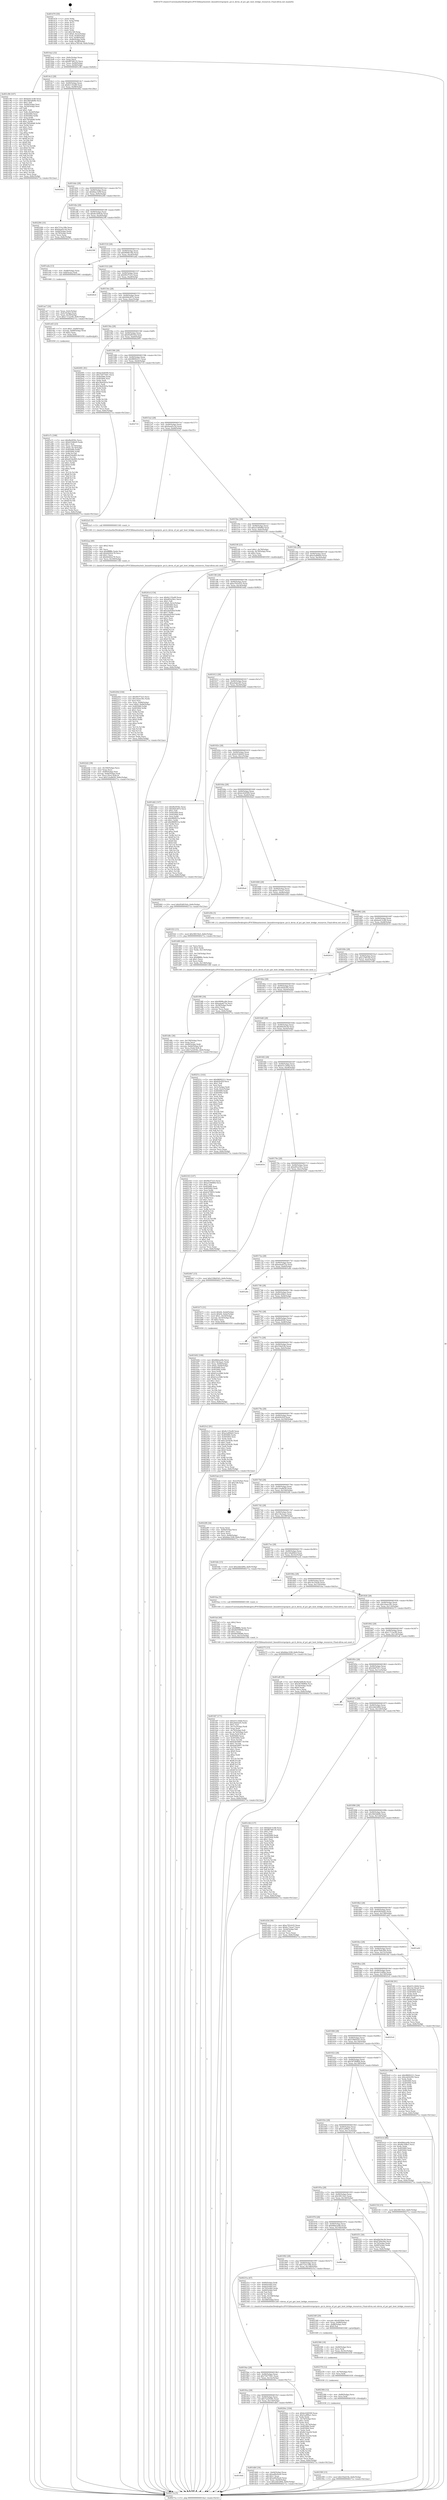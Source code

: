 digraph "0x401470" {
  label = "0x401470 (/mnt/c/Users/mathe/Desktop/tcc/POCII/binaries/extr_linuxdriverspcipcie..pci.h_devm_of_pci_get_host_bridge_resources_Final-ollvm.out::main(0))"
  labelloc = "t"
  node[shape=record]

  Entry [label="",width=0.3,height=0.3,shape=circle,fillcolor=black,style=filled]
  "0x4014a2" [label="{
     0x4014a2 [32]\l
     | [instrs]\l
     &nbsp;&nbsp;0x4014a2 \<+6\>: mov -0x8c(%rbp),%eax\l
     &nbsp;&nbsp;0x4014a8 \<+2\>: mov %eax,%ecx\l
     &nbsp;&nbsp;0x4014aa \<+6\>: sub $0x867d6135,%ecx\l
     &nbsp;&nbsp;0x4014b0 \<+6\>: mov %eax,-0x90(%rbp)\l
     &nbsp;&nbsp;0x4014b6 \<+6\>: mov %ecx,-0x94(%rbp)\l
     &nbsp;&nbsp;0x4014bc \<+6\>: je 0000000000401c96 \<main+0x826\>\l
  }"]
  "0x401c96" [label="{
     0x401c96 [167]\l
     | [instrs]\l
     &nbsp;&nbsp;0x401c96 \<+5\>: mov $0xbed13c48,%eax\l
     &nbsp;&nbsp;0x401c9b \<+5\>: mov $0x38d3db9b,%ecx\l
     &nbsp;&nbsp;0x401ca0 \<+2\>: mov $0x1,%dl\l
     &nbsp;&nbsp;0x401ca2 \<+3\>: mov -0x64(%rbp),%esi\l
     &nbsp;&nbsp;0x401ca5 \<+3\>: cmp -0x54(%rbp),%esi\l
     &nbsp;&nbsp;0x401ca8 \<+4\>: setl %dil\l
     &nbsp;&nbsp;0x401cac \<+4\>: and $0x1,%dil\l
     &nbsp;&nbsp;0x401cb0 \<+4\>: mov %dil,-0x2d(%rbp)\l
     &nbsp;&nbsp;0x401cb4 \<+7\>: mov 0x405060,%esi\l
     &nbsp;&nbsp;0x401cbb \<+8\>: mov 0x405064,%r8d\l
     &nbsp;&nbsp;0x401cc3 \<+3\>: mov %esi,%r9d\l
     &nbsp;&nbsp;0x401cc6 \<+7\>: sub $0x7f95d0d8,%r9d\l
     &nbsp;&nbsp;0x401ccd \<+4\>: sub $0x1,%r9d\l
     &nbsp;&nbsp;0x401cd1 \<+7\>: add $0x7f95d0d8,%r9d\l
     &nbsp;&nbsp;0x401cd8 \<+4\>: imul %r9d,%esi\l
     &nbsp;&nbsp;0x401cdc \<+3\>: and $0x1,%esi\l
     &nbsp;&nbsp;0x401cdf \<+3\>: cmp $0x0,%esi\l
     &nbsp;&nbsp;0x401ce2 \<+4\>: sete %dil\l
     &nbsp;&nbsp;0x401ce6 \<+4\>: cmp $0xa,%r8d\l
     &nbsp;&nbsp;0x401cea \<+4\>: setl %r10b\l
     &nbsp;&nbsp;0x401cee \<+3\>: mov %dil,%r11b\l
     &nbsp;&nbsp;0x401cf1 \<+4\>: xor $0xff,%r11b\l
     &nbsp;&nbsp;0x401cf5 \<+3\>: mov %r10b,%bl\l
     &nbsp;&nbsp;0x401cf8 \<+3\>: xor $0xff,%bl\l
     &nbsp;&nbsp;0x401cfb \<+3\>: xor $0x0,%dl\l
     &nbsp;&nbsp;0x401cfe \<+3\>: mov %r11b,%r14b\l
     &nbsp;&nbsp;0x401d01 \<+4\>: and $0x0,%r14b\l
     &nbsp;&nbsp;0x401d05 \<+3\>: and %dl,%dil\l
     &nbsp;&nbsp;0x401d08 \<+3\>: mov %bl,%r15b\l
     &nbsp;&nbsp;0x401d0b \<+4\>: and $0x0,%r15b\l
     &nbsp;&nbsp;0x401d0f \<+3\>: and %dl,%r10b\l
     &nbsp;&nbsp;0x401d12 \<+3\>: or %dil,%r14b\l
     &nbsp;&nbsp;0x401d15 \<+3\>: or %r10b,%r15b\l
     &nbsp;&nbsp;0x401d18 \<+3\>: xor %r15b,%r14b\l
     &nbsp;&nbsp;0x401d1b \<+3\>: or %bl,%r11b\l
     &nbsp;&nbsp;0x401d1e \<+4\>: xor $0xff,%r11b\l
     &nbsp;&nbsp;0x401d22 \<+3\>: or $0x0,%dl\l
     &nbsp;&nbsp;0x401d25 \<+3\>: and %dl,%r11b\l
     &nbsp;&nbsp;0x401d28 \<+3\>: or %r11b,%r14b\l
     &nbsp;&nbsp;0x401d2b \<+4\>: test $0x1,%r14b\l
     &nbsp;&nbsp;0x401d2f \<+3\>: cmovne %ecx,%eax\l
     &nbsp;&nbsp;0x401d32 \<+6\>: mov %eax,-0x8c(%rbp)\l
     &nbsp;&nbsp;0x401d38 \<+5\>: jmp 000000000040271a \<main+0x12aa\>\l
  }"]
  "0x4014c2" [label="{
     0x4014c2 [28]\l
     | [instrs]\l
     &nbsp;&nbsp;0x4014c2 \<+5\>: jmp 00000000004014c7 \<main+0x57\>\l
     &nbsp;&nbsp;0x4014c7 \<+6\>: mov -0x90(%rbp),%eax\l
     &nbsp;&nbsp;0x4014cd \<+5\>: sub $0x8c135ed9,%eax\l
     &nbsp;&nbsp;0x4014d2 \<+6\>: mov %eax,-0x98(%rbp)\l
     &nbsp;&nbsp;0x4014d8 \<+6\>: je 00000000004026fa \<main+0x128a\>\l
  }"]
  Exit [label="",width=0.3,height=0.3,shape=circle,fillcolor=black,style=filled,peripheries=2]
  "0x4026fa" [label="{
     0x4026fa\l
  }", style=dashed]
  "0x4014de" [label="{
     0x4014de [28]\l
     | [instrs]\l
     &nbsp;&nbsp;0x4014de \<+5\>: jmp 00000000004014e3 \<main+0x73\>\l
     &nbsp;&nbsp;0x4014e3 \<+6\>: mov -0x90(%rbp),%eax\l
     &nbsp;&nbsp;0x4014e9 \<+5\>: sub $0x8dac329f,%eax\l
     &nbsp;&nbsp;0x4014ee \<+6\>: mov %eax,-0x9c(%rbp)\l
     &nbsp;&nbsp;0x4014f4 \<+6\>: je 0000000000402284 \<main+0xe14\>\l
  }"]
  "0x402390" [label="{
     0x402390 [15]\l
     | [instrs]\l
     &nbsp;&nbsp;0x402390 \<+10\>: movl $0x55bd33b,-0x8c(%rbp)\l
     &nbsp;&nbsp;0x40239a \<+5\>: jmp 000000000040271a \<main+0x12aa\>\l
  }"]
  "0x402284" [label="{
     0x402284 [33]\l
     | [instrs]\l
     &nbsp;&nbsp;0x402284 \<+5\>: mov $0x723cc39b,%eax\l
     &nbsp;&nbsp;0x402289 \<+5\>: mov $0x9aad5c5d,%ecx\l
     &nbsp;&nbsp;0x40228e \<+6\>: mov -0x84(%rbp),%edx\l
     &nbsp;&nbsp;0x402294 \<+3\>: cmp -0x78(%rbp),%edx\l
     &nbsp;&nbsp;0x402297 \<+3\>: cmovl %ecx,%eax\l
     &nbsp;&nbsp;0x40229a \<+6\>: mov %eax,-0x8c(%rbp)\l
     &nbsp;&nbsp;0x4022a0 \<+5\>: jmp 000000000040271a \<main+0x12aa\>\l
  }"]
  "0x4014fa" [label="{
     0x4014fa [28]\l
     | [instrs]\l
     &nbsp;&nbsp;0x4014fa \<+5\>: jmp 00000000004014ff \<main+0x8f\>\l
     &nbsp;&nbsp;0x4014ff \<+6\>: mov -0x90(%rbp),%eax\l
     &nbsp;&nbsp;0x401505 \<+5\>: sub $0x8e540b3b,%eax\l
     &nbsp;&nbsp;0x40150a \<+6\>: mov %eax,-0xa0(%rbp)\l
     &nbsp;&nbsp;0x401510 \<+6\>: je 000000000040239f \<main+0xf2f\>\l
  }"]
  "0x402384" [label="{
     0x402384 [12]\l
     | [instrs]\l
     &nbsp;&nbsp;0x402384 \<+4\>: mov -0x80(%rbp),%rcx\l
     &nbsp;&nbsp;0x402388 \<+3\>: mov %rcx,%rdi\l
     &nbsp;&nbsp;0x40238b \<+5\>: call 0000000000401030 \<free@plt\>\l
     | [calls]\l
     &nbsp;&nbsp;0x401030 \{1\} (unknown)\l
  }"]
  "0x40239f" [label="{
     0x40239f\l
  }", style=dashed]
  "0x401516" [label="{
     0x401516 [28]\l
     | [instrs]\l
     &nbsp;&nbsp;0x401516 \<+5\>: jmp 000000000040151b \<main+0xab\>\l
     &nbsp;&nbsp;0x40151b \<+6\>: mov -0x90(%rbp),%eax\l
     &nbsp;&nbsp;0x401521 \<+5\>: sub $0x9008cc6b,%eax\l
     &nbsp;&nbsp;0x401526 \<+6\>: mov %eax,-0xa4(%rbp)\l
     &nbsp;&nbsp;0x40152c \<+6\>: je 0000000000401ada \<main+0x66a\>\l
  }"]
  "0x402378" [label="{
     0x402378 [12]\l
     | [instrs]\l
     &nbsp;&nbsp;0x402378 \<+4\>: mov -0x70(%rbp),%rcx\l
     &nbsp;&nbsp;0x40237c \<+3\>: mov %rcx,%rdi\l
     &nbsp;&nbsp;0x40237f \<+5\>: call 0000000000401030 \<free@plt\>\l
     | [calls]\l
     &nbsp;&nbsp;0x401030 \{1\} (unknown)\l
  }"]
  "0x401ada" [label="{
     0x401ada [13]\l
     | [instrs]\l
     &nbsp;&nbsp;0x401ada \<+4\>: mov -0x48(%rbp),%rax\l
     &nbsp;&nbsp;0x401ade \<+4\>: mov 0x8(%rax),%rdi\l
     &nbsp;&nbsp;0x401ae2 \<+5\>: call 0000000000401060 \<atoi@plt\>\l
     | [calls]\l
     &nbsp;&nbsp;0x401060 \{1\} (unknown)\l
  }"]
  "0x401532" [label="{
     0x401532 [28]\l
     | [instrs]\l
     &nbsp;&nbsp;0x401532 \<+5\>: jmp 0000000000401537 \<main+0xc7\>\l
     &nbsp;&nbsp;0x401537 \<+6\>: mov -0x90(%rbp),%eax\l
     &nbsp;&nbsp;0x40153d \<+5\>: sub $0x90cf7223,%eax\l
     &nbsp;&nbsp;0x401542 \<+6\>: mov %eax,-0xa8(%rbp)\l
     &nbsp;&nbsp;0x401548 \<+6\>: je 00000000004026c6 \<main+0x1256\>\l
  }"]
  "0x402366" [label="{
     0x402366 [18]\l
     | [instrs]\l
     &nbsp;&nbsp;0x402366 \<+4\>: mov -0x60(%rbp),%rcx\l
     &nbsp;&nbsp;0x40236a \<+3\>: mov %rcx,%rdi\l
     &nbsp;&nbsp;0x40236d \<+6\>: mov %eax,-0x16c(%rbp)\l
     &nbsp;&nbsp;0x402373 \<+5\>: call 0000000000401030 \<free@plt\>\l
     | [calls]\l
     &nbsp;&nbsp;0x401030 \{1\} (unknown)\l
  }"]
  "0x4026c6" [label="{
     0x4026c6\l
  }", style=dashed]
  "0x40154e" [label="{
     0x40154e [28]\l
     | [instrs]\l
     &nbsp;&nbsp;0x40154e \<+5\>: jmp 0000000000401553 \<main+0xe3\>\l
     &nbsp;&nbsp;0x401553 \<+6\>: mov -0x90(%rbp),%eax\l
     &nbsp;&nbsp;0x401559 \<+5\>: sub $0x944c6f7e,%eax\l
     &nbsp;&nbsp;0x40155e \<+6\>: mov %eax,-0xac(%rbp)\l
     &nbsp;&nbsp;0x401564 \<+6\>: je 0000000000401e65 \<main+0x9f5\>\l
  }"]
  "0x402349" [label="{
     0x402349 [29]\l
     | [instrs]\l
     &nbsp;&nbsp;0x402349 \<+10\>: movabs $0x4030b6,%rdi\l
     &nbsp;&nbsp;0x402353 \<+6\>: mov %eax,-0x88(%rbp)\l
     &nbsp;&nbsp;0x402359 \<+6\>: mov -0x88(%rbp),%esi\l
     &nbsp;&nbsp;0x40235f \<+2\>: mov $0x0,%al\l
     &nbsp;&nbsp;0x402361 \<+5\>: call 0000000000401040 \<printf@plt\>\l
     | [calls]\l
     &nbsp;&nbsp;0x401040 \{1\} (unknown)\l
  }"]
  "0x401e65" [label="{
     0x401e65 [23]\l
     | [instrs]\l
     &nbsp;&nbsp;0x401e65 \<+7\>: movl $0x1,-0x68(%rbp)\l
     &nbsp;&nbsp;0x401e6c \<+4\>: movslq -0x68(%rbp),%rax\l
     &nbsp;&nbsp;0x401e70 \<+4\>: shl $0x2,%rax\l
     &nbsp;&nbsp;0x401e74 \<+3\>: mov %rax,%rdi\l
     &nbsp;&nbsp;0x401e77 \<+5\>: call 0000000000401050 \<malloc@plt\>\l
     | [calls]\l
     &nbsp;&nbsp;0x401050 \{1\} (unknown)\l
  }"]
  "0x40156a" [label="{
     0x40156a [28]\l
     | [instrs]\l
     &nbsp;&nbsp;0x40156a \<+5\>: jmp 000000000040156f \<main+0xff\>\l
     &nbsp;&nbsp;0x40156f \<+6\>: mov -0x90(%rbp),%eax\l
     &nbsp;&nbsp;0x401575 \<+5\>: sub $0x95d919cb,%eax\l
     &nbsp;&nbsp;0x40157a \<+6\>: mov %eax,-0xb0(%rbp)\l
     &nbsp;&nbsp;0x401580 \<+6\>: je 0000000000402091 \<main+0xc21\>\l
  }"]
  "0x4022d2" [label="{
     0x4022d2 [38]\l
     | [instrs]\l
     &nbsp;&nbsp;0x4022d2 \<+6\>: mov -0x160(%rbp),%ecx\l
     &nbsp;&nbsp;0x4022d8 \<+3\>: imul %eax,%ecx\l
     &nbsp;&nbsp;0x4022db \<+4\>: mov -0x80(%rbp),%rsi\l
     &nbsp;&nbsp;0x4022df \<+7\>: movslq -0x84(%rbp),%rdi\l
     &nbsp;&nbsp;0x4022e6 \<+3\>: mov %ecx,(%rsi,%rdi,4)\l
     &nbsp;&nbsp;0x4022e9 \<+10\>: movl $0x12ea8d30,-0x8c(%rbp)\l
     &nbsp;&nbsp;0x4022f3 \<+5\>: jmp 000000000040271a \<main+0x12aa\>\l
  }"]
  "0x402091" [label="{
     0x402091 [91]\l
     | [instrs]\l
     &nbsp;&nbsp;0x402091 \<+5\>: mov $0xbc426509,%eax\l
     &nbsp;&nbsp;0x402096 \<+5\>: mov $0x75677041,%ecx\l
     &nbsp;&nbsp;0x40209b \<+7\>: mov 0x405060,%edx\l
     &nbsp;&nbsp;0x4020a2 \<+7\>: mov 0x405064,%esi\l
     &nbsp;&nbsp;0x4020a9 \<+2\>: mov %edx,%edi\l
     &nbsp;&nbsp;0x4020ab \<+6\>: add $0x3be62b5a,%edi\l
     &nbsp;&nbsp;0x4020b1 \<+3\>: sub $0x1,%edi\l
     &nbsp;&nbsp;0x4020b4 \<+6\>: sub $0x3be62b5a,%edi\l
     &nbsp;&nbsp;0x4020ba \<+3\>: imul %edi,%edx\l
     &nbsp;&nbsp;0x4020bd \<+3\>: and $0x1,%edx\l
     &nbsp;&nbsp;0x4020c0 \<+3\>: cmp $0x0,%edx\l
     &nbsp;&nbsp;0x4020c3 \<+4\>: sete %r8b\l
     &nbsp;&nbsp;0x4020c7 \<+3\>: cmp $0xa,%esi\l
     &nbsp;&nbsp;0x4020ca \<+4\>: setl %r9b\l
     &nbsp;&nbsp;0x4020ce \<+3\>: mov %r8b,%r10b\l
     &nbsp;&nbsp;0x4020d1 \<+3\>: and %r9b,%r10b\l
     &nbsp;&nbsp;0x4020d4 \<+3\>: xor %r9b,%r8b\l
     &nbsp;&nbsp;0x4020d7 \<+3\>: or %r8b,%r10b\l
     &nbsp;&nbsp;0x4020da \<+4\>: test $0x1,%r10b\l
     &nbsp;&nbsp;0x4020de \<+3\>: cmovne %ecx,%eax\l
     &nbsp;&nbsp;0x4020e1 \<+6\>: mov %eax,-0x8c(%rbp)\l
     &nbsp;&nbsp;0x4020e7 \<+5\>: jmp 000000000040271a \<main+0x12aa\>\l
  }"]
  "0x401586" [label="{
     0x401586 [28]\l
     | [instrs]\l
     &nbsp;&nbsp;0x401586 \<+5\>: jmp 000000000040158b \<main+0x11b\>\l
     &nbsp;&nbsp;0x40158b \<+6\>: mov -0x90(%rbp),%eax\l
     &nbsp;&nbsp;0x401591 \<+5\>: sub $0x98092211,%eax\l
     &nbsp;&nbsp;0x401596 \<+6\>: mov %eax,-0xb4(%rbp)\l
     &nbsp;&nbsp;0x40159c \<+6\>: je 0000000000402710 \<main+0x12a0\>\l
  }"]
  "0x4022aa" [label="{
     0x4022aa [40]\l
     | [instrs]\l
     &nbsp;&nbsp;0x4022aa \<+5\>: mov $0x2,%ecx\l
     &nbsp;&nbsp;0x4022af \<+1\>: cltd\l
     &nbsp;&nbsp;0x4022b0 \<+2\>: idiv %ecx\l
     &nbsp;&nbsp;0x4022b2 \<+6\>: imul $0xfffffffe,%edx,%ecx\l
     &nbsp;&nbsp;0x4022b8 \<+6\>: add $0x6d262e78,%ecx\l
     &nbsp;&nbsp;0x4022be \<+3\>: add $0x1,%ecx\l
     &nbsp;&nbsp;0x4022c1 \<+6\>: sub $0x6d262e78,%ecx\l
     &nbsp;&nbsp;0x4022c7 \<+6\>: mov %ecx,-0x160(%rbp)\l
     &nbsp;&nbsp;0x4022cd \<+5\>: call 0000000000401160 \<next_i\>\l
     | [calls]\l
     &nbsp;&nbsp;0x401160 \{1\} (/mnt/c/Users/mathe/Desktop/tcc/POCII/binaries/extr_linuxdriverspcipcie..pci.h_devm_of_pci_get_host_bridge_resources_Final-ollvm.out::next_i)\l
  }"]
  "0x402710" [label="{
     0x402710\l
  }", style=dashed]
  "0x4015a2" [label="{
     0x4015a2 [28]\l
     | [instrs]\l
     &nbsp;&nbsp;0x4015a2 \<+5\>: jmp 00000000004015a7 \<main+0x137\>\l
     &nbsp;&nbsp;0x4015a7 \<+6\>: mov -0x90(%rbp),%eax\l
     &nbsp;&nbsp;0x4015ad \<+5\>: sub $0x9aad5c5d,%eax\l
     &nbsp;&nbsp;0x4015b2 \<+6\>: mov %eax,-0xb8(%rbp)\l
     &nbsp;&nbsp;0x4015b8 \<+6\>: je 00000000004022a5 \<main+0xe35\>\l
  }"]
  "0x40220d" [label="{
     0x40220d [104]\l
     | [instrs]\l
     &nbsp;&nbsp;0x40220d \<+5\>: mov $0x90cf7223,%ecx\l
     &nbsp;&nbsp;0x402212 \<+5\>: mov $0x16aee30c,%edx\l
     &nbsp;&nbsp;0x402217 \<+2\>: xor %esi,%esi\l
     &nbsp;&nbsp;0x402219 \<+4\>: mov %rax,-0x80(%rbp)\l
     &nbsp;&nbsp;0x40221d \<+10\>: movl $0x0,-0x84(%rbp)\l
     &nbsp;&nbsp;0x402227 \<+8\>: mov 0x405060,%r8d\l
     &nbsp;&nbsp;0x40222f \<+8\>: mov 0x405064,%r9d\l
     &nbsp;&nbsp;0x402237 \<+3\>: sub $0x1,%esi\l
     &nbsp;&nbsp;0x40223a \<+3\>: mov %r8d,%r10d\l
     &nbsp;&nbsp;0x40223d \<+3\>: add %esi,%r10d\l
     &nbsp;&nbsp;0x402240 \<+4\>: imul %r10d,%r8d\l
     &nbsp;&nbsp;0x402244 \<+4\>: and $0x1,%r8d\l
     &nbsp;&nbsp;0x402248 \<+4\>: cmp $0x0,%r8d\l
     &nbsp;&nbsp;0x40224c \<+4\>: sete %r11b\l
     &nbsp;&nbsp;0x402250 \<+4\>: cmp $0xa,%r9d\l
     &nbsp;&nbsp;0x402254 \<+3\>: setl %bl\l
     &nbsp;&nbsp;0x402257 \<+3\>: mov %r11b,%r14b\l
     &nbsp;&nbsp;0x40225a \<+3\>: and %bl,%r14b\l
     &nbsp;&nbsp;0x40225d \<+3\>: xor %bl,%r11b\l
     &nbsp;&nbsp;0x402260 \<+3\>: or %r11b,%r14b\l
     &nbsp;&nbsp;0x402263 \<+4\>: test $0x1,%r14b\l
     &nbsp;&nbsp;0x402267 \<+3\>: cmovne %edx,%ecx\l
     &nbsp;&nbsp;0x40226a \<+6\>: mov %ecx,-0x8c(%rbp)\l
     &nbsp;&nbsp;0x402270 \<+5\>: jmp 000000000040271a \<main+0x12aa\>\l
  }"]
  "0x4022a5" [label="{
     0x4022a5 [5]\l
     | [instrs]\l
     &nbsp;&nbsp;0x4022a5 \<+5\>: call 0000000000401160 \<next_i\>\l
     | [calls]\l
     &nbsp;&nbsp;0x401160 \{1\} (/mnt/c/Users/mathe/Desktop/tcc/POCII/binaries/extr_linuxdriverspcipcie..pci.h_devm_of_pci_get_host_bridge_resources_Final-ollvm.out::next_i)\l
  }"]
  "0x4015be" [label="{
     0x4015be [28]\l
     | [instrs]\l
     &nbsp;&nbsp;0x4015be \<+5\>: jmp 00000000004015c3 \<main+0x153\>\l
     &nbsp;&nbsp;0x4015c3 \<+6\>: mov -0x90(%rbp),%eax\l
     &nbsp;&nbsp;0x4015c9 \<+5\>: sub $0xa5349d6d,%eax\l
     &nbsp;&nbsp;0x4015ce \<+6\>: mov %eax,-0xbc(%rbp)\l
     &nbsp;&nbsp;0x4015d4 \<+6\>: je 00000000004021f6 \<main+0xd86\>\l
  }"]
  "0x401fd7" [label="{
     0x401fd7 [171]\l
     | [instrs]\l
     &nbsp;&nbsp;0x401fd7 \<+5\>: mov $0xd31c2b0d,%ecx\l
     &nbsp;&nbsp;0x401fdc \<+5\>: mov $0xa9abeef5,%edx\l
     &nbsp;&nbsp;0x401fe1 \<+3\>: mov $0x1,%sil\l
     &nbsp;&nbsp;0x401fe4 \<+6\>: mov -0x15c(%rbp),%edi\l
     &nbsp;&nbsp;0x401fea \<+3\>: imul %eax,%edi\l
     &nbsp;&nbsp;0x401fed \<+4\>: mov -0x70(%rbp),%r8\l
     &nbsp;&nbsp;0x401ff1 \<+4\>: movslq -0x74(%rbp),%r9\l
     &nbsp;&nbsp;0x401ff5 \<+4\>: mov %edi,(%r8,%r9,4)\l
     &nbsp;&nbsp;0x401ff9 \<+7\>: mov 0x405060,%eax\l
     &nbsp;&nbsp;0x402000 \<+7\>: mov 0x405064,%edi\l
     &nbsp;&nbsp;0x402007 \<+3\>: mov %eax,%r10d\l
     &nbsp;&nbsp;0x40200a \<+7\>: add $0xba636f07,%r10d\l
     &nbsp;&nbsp;0x402011 \<+4\>: sub $0x1,%r10d\l
     &nbsp;&nbsp;0x402015 \<+7\>: sub $0xba636f07,%r10d\l
     &nbsp;&nbsp;0x40201c \<+4\>: imul %r10d,%eax\l
     &nbsp;&nbsp;0x402020 \<+3\>: and $0x1,%eax\l
     &nbsp;&nbsp;0x402023 \<+3\>: cmp $0x0,%eax\l
     &nbsp;&nbsp;0x402026 \<+4\>: sete %r11b\l
     &nbsp;&nbsp;0x40202a \<+3\>: cmp $0xa,%edi\l
     &nbsp;&nbsp;0x40202d \<+3\>: setl %bl\l
     &nbsp;&nbsp;0x402030 \<+3\>: mov %r11b,%r14b\l
     &nbsp;&nbsp;0x402033 \<+4\>: xor $0xff,%r14b\l
     &nbsp;&nbsp;0x402037 \<+3\>: mov %bl,%r15b\l
     &nbsp;&nbsp;0x40203a \<+4\>: xor $0xff,%r15b\l
     &nbsp;&nbsp;0x40203e \<+4\>: xor $0x1,%sil\l
     &nbsp;&nbsp;0x402042 \<+3\>: mov %r14b,%r12b\l
     &nbsp;&nbsp;0x402045 \<+4\>: and $0xff,%r12b\l
     &nbsp;&nbsp;0x402049 \<+3\>: and %sil,%r11b\l
     &nbsp;&nbsp;0x40204c \<+3\>: mov %r15b,%r13b\l
     &nbsp;&nbsp;0x40204f \<+4\>: and $0xff,%r13b\l
     &nbsp;&nbsp;0x402053 \<+3\>: and %sil,%bl\l
     &nbsp;&nbsp;0x402056 \<+3\>: or %r11b,%r12b\l
     &nbsp;&nbsp;0x402059 \<+3\>: or %bl,%r13b\l
     &nbsp;&nbsp;0x40205c \<+3\>: xor %r13b,%r12b\l
     &nbsp;&nbsp;0x40205f \<+3\>: or %r15b,%r14b\l
     &nbsp;&nbsp;0x402062 \<+4\>: xor $0xff,%r14b\l
     &nbsp;&nbsp;0x402066 \<+4\>: or $0x1,%sil\l
     &nbsp;&nbsp;0x40206a \<+3\>: and %sil,%r14b\l
     &nbsp;&nbsp;0x40206d \<+3\>: or %r14b,%r12b\l
     &nbsp;&nbsp;0x402070 \<+4\>: test $0x1,%r12b\l
     &nbsp;&nbsp;0x402074 \<+3\>: cmovne %edx,%ecx\l
     &nbsp;&nbsp;0x402077 \<+6\>: mov %ecx,-0x8c(%rbp)\l
     &nbsp;&nbsp;0x40207d \<+5\>: jmp 000000000040271a \<main+0x12aa\>\l
  }"]
  "0x4021f6" [label="{
     0x4021f6 [23]\l
     | [instrs]\l
     &nbsp;&nbsp;0x4021f6 \<+7\>: movl $0x1,-0x78(%rbp)\l
     &nbsp;&nbsp;0x4021fd \<+4\>: movslq -0x78(%rbp),%rax\l
     &nbsp;&nbsp;0x402201 \<+4\>: shl $0x2,%rax\l
     &nbsp;&nbsp;0x402205 \<+3\>: mov %rax,%rdi\l
     &nbsp;&nbsp;0x402208 \<+5\>: call 0000000000401050 \<malloc@plt\>\l
     | [calls]\l
     &nbsp;&nbsp;0x401050 \{1\} (unknown)\l
  }"]
  "0x4015da" [label="{
     0x4015da [28]\l
     | [instrs]\l
     &nbsp;&nbsp;0x4015da \<+5\>: jmp 00000000004015df \<main+0x16f\>\l
     &nbsp;&nbsp;0x4015df \<+6\>: mov -0x90(%rbp),%eax\l
     &nbsp;&nbsp;0x4015e5 \<+5\>: sub $0xa5a89de0,%eax\l
     &nbsp;&nbsp;0x4015ea \<+6\>: mov %eax,-0xc0(%rbp)\l
     &nbsp;&nbsp;0x4015f0 \<+6\>: je 000000000040241d \<main+0xfad\>\l
  }"]
  "0x401faf" [label="{
     0x401faf [40]\l
     | [instrs]\l
     &nbsp;&nbsp;0x401faf \<+5\>: mov $0x2,%ecx\l
     &nbsp;&nbsp;0x401fb4 \<+1\>: cltd\l
     &nbsp;&nbsp;0x401fb5 \<+2\>: idiv %ecx\l
     &nbsp;&nbsp;0x401fb7 \<+6\>: imul $0xfffffffe,%edx,%ecx\l
     &nbsp;&nbsp;0x401fbd \<+6\>: add $0x8d50806b,%ecx\l
     &nbsp;&nbsp;0x401fc3 \<+3\>: add $0x1,%ecx\l
     &nbsp;&nbsp;0x401fc6 \<+6\>: sub $0x8d50806b,%ecx\l
     &nbsp;&nbsp;0x401fcc \<+6\>: mov %ecx,-0x15c(%rbp)\l
     &nbsp;&nbsp;0x401fd2 \<+5\>: call 0000000000401160 \<next_i\>\l
     | [calls]\l
     &nbsp;&nbsp;0x401160 \{1\} (/mnt/c/Users/mathe/Desktop/tcc/POCII/binaries/extr_linuxdriverspcipcie..pci.h_devm_of_pci_get_host_bridge_resources_Final-ollvm.out::next_i)\l
  }"]
  "0x40241d" [label="{
     0x40241d [154]\l
     | [instrs]\l
     &nbsp;&nbsp;0x40241d \<+5\>: mov $0x8c135ed9,%eax\l
     &nbsp;&nbsp;0x402422 \<+5\>: mov $0xd95a59cc,%ecx\l
     &nbsp;&nbsp;0x402427 \<+2\>: mov $0x1,%dl\l
     &nbsp;&nbsp;0x402429 \<+7\>: movl $0x0,-0x3c(%rbp)\l
     &nbsp;&nbsp;0x402430 \<+7\>: mov 0x405060,%esi\l
     &nbsp;&nbsp;0x402437 \<+7\>: mov 0x405064,%edi\l
     &nbsp;&nbsp;0x40243e \<+3\>: mov %esi,%r8d\l
     &nbsp;&nbsp;0x402441 \<+7\>: add $0xada059cf,%r8d\l
     &nbsp;&nbsp;0x402448 \<+4\>: sub $0x1,%r8d\l
     &nbsp;&nbsp;0x40244c \<+7\>: sub $0xada059cf,%r8d\l
     &nbsp;&nbsp;0x402453 \<+4\>: imul %r8d,%esi\l
     &nbsp;&nbsp;0x402457 \<+3\>: and $0x1,%esi\l
     &nbsp;&nbsp;0x40245a \<+3\>: cmp $0x0,%esi\l
     &nbsp;&nbsp;0x40245d \<+4\>: sete %r9b\l
     &nbsp;&nbsp;0x402461 \<+3\>: cmp $0xa,%edi\l
     &nbsp;&nbsp;0x402464 \<+4\>: setl %r10b\l
     &nbsp;&nbsp;0x402468 \<+3\>: mov %r9b,%r11b\l
     &nbsp;&nbsp;0x40246b \<+4\>: xor $0xff,%r11b\l
     &nbsp;&nbsp;0x40246f \<+3\>: mov %r10b,%bl\l
     &nbsp;&nbsp;0x402472 \<+3\>: xor $0xff,%bl\l
     &nbsp;&nbsp;0x402475 \<+3\>: xor $0x0,%dl\l
     &nbsp;&nbsp;0x402478 \<+3\>: mov %r11b,%r14b\l
     &nbsp;&nbsp;0x40247b \<+4\>: and $0x0,%r14b\l
     &nbsp;&nbsp;0x40247f \<+3\>: and %dl,%r9b\l
     &nbsp;&nbsp;0x402482 \<+3\>: mov %bl,%r15b\l
     &nbsp;&nbsp;0x402485 \<+4\>: and $0x0,%r15b\l
     &nbsp;&nbsp;0x402489 \<+3\>: and %dl,%r10b\l
     &nbsp;&nbsp;0x40248c \<+3\>: or %r9b,%r14b\l
     &nbsp;&nbsp;0x40248f \<+3\>: or %r10b,%r15b\l
     &nbsp;&nbsp;0x402492 \<+3\>: xor %r15b,%r14b\l
     &nbsp;&nbsp;0x402495 \<+3\>: or %bl,%r11b\l
     &nbsp;&nbsp;0x402498 \<+4\>: xor $0xff,%r11b\l
     &nbsp;&nbsp;0x40249c \<+3\>: or $0x0,%dl\l
     &nbsp;&nbsp;0x40249f \<+3\>: and %dl,%r11b\l
     &nbsp;&nbsp;0x4024a2 \<+3\>: or %r11b,%r14b\l
     &nbsp;&nbsp;0x4024a5 \<+4\>: test $0x1,%r14b\l
     &nbsp;&nbsp;0x4024a9 \<+3\>: cmovne %ecx,%eax\l
     &nbsp;&nbsp;0x4024ac \<+6\>: mov %eax,-0x8c(%rbp)\l
     &nbsp;&nbsp;0x4024b2 \<+5\>: jmp 000000000040271a \<main+0x12aa\>\l
  }"]
  "0x4015f6" [label="{
     0x4015f6 [28]\l
     | [instrs]\l
     &nbsp;&nbsp;0x4015f6 \<+5\>: jmp 00000000004015fb \<main+0x18b\>\l
     &nbsp;&nbsp;0x4015fb \<+6\>: mov -0x90(%rbp),%eax\l
     &nbsp;&nbsp;0x401601 \<+5\>: sub $0xa793cb35,%eax\l
     &nbsp;&nbsp;0x401606 \<+6\>: mov %eax,-0xc4(%rbp)\l
     &nbsp;&nbsp;0x40160c \<+6\>: je 0000000000401dd2 \<main+0x962\>\l
  }"]
  "0x401e7c" [label="{
     0x401e7c [166]\l
     | [instrs]\l
     &nbsp;&nbsp;0x401e7c \<+5\>: mov $0xf6e0f30c,%ecx\l
     &nbsp;&nbsp;0x401e81 \<+5\>: mov $0xb55dbfe9,%edx\l
     &nbsp;&nbsp;0x401e86 \<+3\>: mov $0x1,%sil\l
     &nbsp;&nbsp;0x401e89 \<+4\>: mov %rax,-0x70(%rbp)\l
     &nbsp;&nbsp;0x401e8d \<+7\>: movl $0x0,-0x74(%rbp)\l
     &nbsp;&nbsp;0x401e94 \<+8\>: mov 0x405060,%r8d\l
     &nbsp;&nbsp;0x401e9c \<+8\>: mov 0x405064,%r9d\l
     &nbsp;&nbsp;0x401ea4 \<+3\>: mov %r8d,%r10d\l
     &nbsp;&nbsp;0x401ea7 \<+7\>: sub $0xd254e895,%r10d\l
     &nbsp;&nbsp;0x401eae \<+4\>: sub $0x1,%r10d\l
     &nbsp;&nbsp;0x401eb2 \<+7\>: add $0xd254e895,%r10d\l
     &nbsp;&nbsp;0x401eb9 \<+4\>: imul %r10d,%r8d\l
     &nbsp;&nbsp;0x401ebd \<+4\>: and $0x1,%r8d\l
     &nbsp;&nbsp;0x401ec1 \<+4\>: cmp $0x0,%r8d\l
     &nbsp;&nbsp;0x401ec5 \<+4\>: sete %r11b\l
     &nbsp;&nbsp;0x401ec9 \<+4\>: cmp $0xa,%r9d\l
     &nbsp;&nbsp;0x401ecd \<+3\>: setl %bl\l
     &nbsp;&nbsp;0x401ed0 \<+3\>: mov %r11b,%r14b\l
     &nbsp;&nbsp;0x401ed3 \<+4\>: xor $0xff,%r14b\l
     &nbsp;&nbsp;0x401ed7 \<+3\>: mov %bl,%r15b\l
     &nbsp;&nbsp;0x401eda \<+4\>: xor $0xff,%r15b\l
     &nbsp;&nbsp;0x401ede \<+4\>: xor $0x1,%sil\l
     &nbsp;&nbsp;0x401ee2 \<+3\>: mov %r14b,%r12b\l
     &nbsp;&nbsp;0x401ee5 \<+4\>: and $0xff,%r12b\l
     &nbsp;&nbsp;0x401ee9 \<+3\>: and %sil,%r11b\l
     &nbsp;&nbsp;0x401eec \<+3\>: mov %r15b,%r13b\l
     &nbsp;&nbsp;0x401eef \<+4\>: and $0xff,%r13b\l
     &nbsp;&nbsp;0x401ef3 \<+3\>: and %sil,%bl\l
     &nbsp;&nbsp;0x401ef6 \<+3\>: or %r11b,%r12b\l
     &nbsp;&nbsp;0x401ef9 \<+3\>: or %bl,%r13b\l
     &nbsp;&nbsp;0x401efc \<+3\>: xor %r13b,%r12b\l
     &nbsp;&nbsp;0x401eff \<+3\>: or %r15b,%r14b\l
     &nbsp;&nbsp;0x401f02 \<+4\>: xor $0xff,%r14b\l
     &nbsp;&nbsp;0x401f06 \<+4\>: or $0x1,%sil\l
     &nbsp;&nbsp;0x401f0a \<+3\>: and %sil,%r14b\l
     &nbsp;&nbsp;0x401f0d \<+3\>: or %r14b,%r12b\l
     &nbsp;&nbsp;0x401f10 \<+4\>: test $0x1,%r12b\l
     &nbsp;&nbsp;0x401f14 \<+3\>: cmovne %edx,%ecx\l
     &nbsp;&nbsp;0x401f17 \<+6\>: mov %ecx,-0x8c(%rbp)\l
     &nbsp;&nbsp;0x401f1d \<+5\>: jmp 000000000040271a \<main+0x12aa\>\l
  }"]
  "0x401dd2" [label="{
     0x401dd2 [147]\l
     | [instrs]\l
     &nbsp;&nbsp;0x401dd2 \<+5\>: mov $0xf6e0f30c,%eax\l
     &nbsp;&nbsp;0x401dd7 \<+5\>: mov $0x944c6f7e,%ecx\l
     &nbsp;&nbsp;0x401ddc \<+2\>: mov $0x1,%dl\l
     &nbsp;&nbsp;0x401dde \<+7\>: mov 0x405060,%esi\l
     &nbsp;&nbsp;0x401de5 \<+7\>: mov 0x405064,%edi\l
     &nbsp;&nbsp;0x401dec \<+3\>: mov %esi,%r8d\l
     &nbsp;&nbsp;0x401def \<+7\>: sub $0x980f931a,%r8d\l
     &nbsp;&nbsp;0x401df6 \<+4\>: sub $0x1,%r8d\l
     &nbsp;&nbsp;0x401dfa \<+7\>: add $0x980f931a,%r8d\l
     &nbsp;&nbsp;0x401e01 \<+4\>: imul %r8d,%esi\l
     &nbsp;&nbsp;0x401e05 \<+3\>: and $0x1,%esi\l
     &nbsp;&nbsp;0x401e08 \<+3\>: cmp $0x0,%esi\l
     &nbsp;&nbsp;0x401e0b \<+4\>: sete %r9b\l
     &nbsp;&nbsp;0x401e0f \<+3\>: cmp $0xa,%edi\l
     &nbsp;&nbsp;0x401e12 \<+4\>: setl %r10b\l
     &nbsp;&nbsp;0x401e16 \<+3\>: mov %r9b,%r11b\l
     &nbsp;&nbsp;0x401e19 \<+4\>: xor $0xff,%r11b\l
     &nbsp;&nbsp;0x401e1d \<+3\>: mov %r10b,%bl\l
     &nbsp;&nbsp;0x401e20 \<+3\>: xor $0xff,%bl\l
     &nbsp;&nbsp;0x401e23 \<+3\>: xor $0x0,%dl\l
     &nbsp;&nbsp;0x401e26 \<+3\>: mov %r11b,%r14b\l
     &nbsp;&nbsp;0x401e29 \<+4\>: and $0x0,%r14b\l
     &nbsp;&nbsp;0x401e2d \<+3\>: and %dl,%r9b\l
     &nbsp;&nbsp;0x401e30 \<+3\>: mov %bl,%r15b\l
     &nbsp;&nbsp;0x401e33 \<+4\>: and $0x0,%r15b\l
     &nbsp;&nbsp;0x401e37 \<+3\>: and %dl,%r10b\l
     &nbsp;&nbsp;0x401e3a \<+3\>: or %r9b,%r14b\l
     &nbsp;&nbsp;0x401e3d \<+3\>: or %r10b,%r15b\l
     &nbsp;&nbsp;0x401e40 \<+3\>: xor %r15b,%r14b\l
     &nbsp;&nbsp;0x401e43 \<+3\>: or %bl,%r11b\l
     &nbsp;&nbsp;0x401e46 \<+4\>: xor $0xff,%r11b\l
     &nbsp;&nbsp;0x401e4a \<+3\>: or $0x0,%dl\l
     &nbsp;&nbsp;0x401e4d \<+3\>: and %dl,%r11b\l
     &nbsp;&nbsp;0x401e50 \<+3\>: or %r11b,%r14b\l
     &nbsp;&nbsp;0x401e53 \<+4\>: test $0x1,%r14b\l
     &nbsp;&nbsp;0x401e57 \<+3\>: cmovne %ecx,%eax\l
     &nbsp;&nbsp;0x401e5a \<+6\>: mov %eax,-0x8c(%rbp)\l
     &nbsp;&nbsp;0x401e60 \<+5\>: jmp 000000000040271a \<main+0x12aa\>\l
  }"]
  "0x401612" [label="{
     0x401612 [28]\l
     | [instrs]\l
     &nbsp;&nbsp;0x401612 \<+5\>: jmp 0000000000401617 \<main+0x1a7\>\l
     &nbsp;&nbsp;0x401617 \<+6\>: mov -0x90(%rbp),%eax\l
     &nbsp;&nbsp;0x40161d \<+5\>: sub $0xa9abeef5,%eax\l
     &nbsp;&nbsp;0x401622 \<+6\>: mov %eax,-0xc8(%rbp)\l
     &nbsp;&nbsp;0x401628 \<+6\>: je 0000000000402082 \<main+0xc12\>\l
  }"]
  "0x4019e6" [label="{
     0x4019e6\l
  }", style=dashed]
  "0x402082" [label="{
     0x402082 [15]\l
     | [instrs]\l
     &nbsp;&nbsp;0x402082 \<+10\>: movl $0x95d919cb,-0x8c(%rbp)\l
     &nbsp;&nbsp;0x40208c \<+5\>: jmp 000000000040271a \<main+0x12aa\>\l
  }"]
  "0x40162e" [label="{
     0x40162e [28]\l
     | [instrs]\l
     &nbsp;&nbsp;0x40162e \<+5\>: jmp 0000000000401633 \<main+0x1c3\>\l
     &nbsp;&nbsp;0x401633 \<+6\>: mov -0x90(%rbp),%eax\l
     &nbsp;&nbsp;0x401639 \<+5\>: sub $0xb55dbfe9,%eax\l
     &nbsp;&nbsp;0x40163e \<+6\>: mov %eax,-0xcc(%rbp)\l
     &nbsp;&nbsp;0x401644 \<+6\>: je 0000000000401f22 \<main+0xab2\>\l
  }"]
  "0x401db0" [label="{
     0x401db0 [34]\l
     | [instrs]\l
     &nbsp;&nbsp;0x401db0 \<+3\>: mov -0x64(%rbp),%eax\l
     &nbsp;&nbsp;0x401db3 \<+5\>: sub $0xad0e9ea0,%eax\l
     &nbsp;&nbsp;0x401db8 \<+3\>: add $0x1,%eax\l
     &nbsp;&nbsp;0x401dbb \<+5\>: add $0xad0e9ea0,%eax\l
     &nbsp;&nbsp;0x401dc0 \<+3\>: mov %eax,-0x64(%rbp)\l
     &nbsp;&nbsp;0x401dc3 \<+10\>: movl $0x2ddcbf64,-0x8c(%rbp)\l
     &nbsp;&nbsp;0x401dcd \<+5\>: jmp 000000000040271a \<main+0x12aa\>\l
  }"]
  "0x401f22" [label="{
     0x401f22 [15]\l
     | [instrs]\l
     &nbsp;&nbsp;0x401f22 \<+10\>: movl $0x5f615fa5,-0x8c(%rbp)\l
     &nbsp;&nbsp;0x401f2c \<+5\>: jmp 000000000040271a \<main+0x12aa\>\l
  }"]
  "0x40164a" [label="{
     0x40164a [28]\l
     | [instrs]\l
     &nbsp;&nbsp;0x40164a \<+5\>: jmp 000000000040164f \<main+0x1df\>\l
     &nbsp;&nbsp;0x40164f \<+6\>: mov -0x90(%rbp),%eax\l
     &nbsp;&nbsp;0x401655 \<+5\>: sub $0xbc426509,%eax\l
     &nbsp;&nbsp;0x40165a \<+6\>: mov %eax,-0xd0(%rbp)\l
     &nbsp;&nbsp;0x401660 \<+6\>: je 00000000004026a4 \<main+0x1234\>\l
  }"]
  "0x4019ca" [label="{
     0x4019ca [28]\l
     | [instrs]\l
     &nbsp;&nbsp;0x4019ca \<+5\>: jmp 00000000004019cf \<main+0x55f\>\l
     &nbsp;&nbsp;0x4019cf \<+6\>: mov -0x90(%rbp),%eax\l
     &nbsp;&nbsp;0x4019d5 \<+5\>: sub $0x7a22039c,%eax\l
     &nbsp;&nbsp;0x4019da \<+6\>: mov %eax,-0x150(%rbp)\l
     &nbsp;&nbsp;0x4019e0 \<+6\>: je 0000000000401db0 \<main+0x940\>\l
  }"]
  "0x4026a4" [label="{
     0x4026a4\l
  }", style=dashed]
  "0x401666" [label="{
     0x401666 [28]\l
     | [instrs]\l
     &nbsp;&nbsp;0x401666 \<+5\>: jmp 000000000040166b \<main+0x1fb\>\l
     &nbsp;&nbsp;0x40166b \<+6\>: mov -0x90(%rbp),%eax\l
     &nbsp;&nbsp;0x401671 \<+5\>: sub $0xbc73eaa7,%eax\l
     &nbsp;&nbsp;0x401676 \<+6\>: mov %eax,-0xd4(%rbp)\l
     &nbsp;&nbsp;0x40167c \<+6\>: je 0000000000401d5b \<main+0x8eb\>\l
  }"]
  "0x4020ec" [label="{
     0x4020ec [104]\l
     | [instrs]\l
     &nbsp;&nbsp;0x4020ec \<+5\>: mov $0xbc426509,%eax\l
     &nbsp;&nbsp;0x4020f1 \<+5\>: mov $0x5caf99a1,%ecx\l
     &nbsp;&nbsp;0x4020f6 \<+2\>: xor %edx,%edx\l
     &nbsp;&nbsp;0x4020f8 \<+3\>: mov -0x74(%rbp),%esi\l
     &nbsp;&nbsp;0x4020fb \<+3\>: sub $0x1,%edx\l
     &nbsp;&nbsp;0x4020fe \<+2\>: sub %edx,%esi\l
     &nbsp;&nbsp;0x402100 \<+3\>: mov %esi,-0x74(%rbp)\l
     &nbsp;&nbsp;0x402103 \<+7\>: mov 0x405060,%edx\l
     &nbsp;&nbsp;0x40210a \<+7\>: mov 0x405064,%esi\l
     &nbsp;&nbsp;0x402111 \<+2\>: mov %edx,%edi\l
     &nbsp;&nbsp;0x402113 \<+6\>: add $0x8e14aa5d,%edi\l
     &nbsp;&nbsp;0x402119 \<+3\>: sub $0x1,%edi\l
     &nbsp;&nbsp;0x40211c \<+6\>: sub $0x8e14aa5d,%edi\l
     &nbsp;&nbsp;0x402122 \<+3\>: imul %edi,%edx\l
     &nbsp;&nbsp;0x402125 \<+3\>: and $0x1,%edx\l
     &nbsp;&nbsp;0x402128 \<+3\>: cmp $0x0,%edx\l
     &nbsp;&nbsp;0x40212b \<+4\>: sete %r8b\l
     &nbsp;&nbsp;0x40212f \<+3\>: cmp $0xa,%esi\l
     &nbsp;&nbsp;0x402132 \<+4\>: setl %r9b\l
     &nbsp;&nbsp;0x402136 \<+3\>: mov %r8b,%r10b\l
     &nbsp;&nbsp;0x402139 \<+3\>: and %r9b,%r10b\l
     &nbsp;&nbsp;0x40213c \<+3\>: xor %r9b,%r8b\l
     &nbsp;&nbsp;0x40213f \<+3\>: or %r8b,%r10b\l
     &nbsp;&nbsp;0x402142 \<+4\>: test $0x1,%r10b\l
     &nbsp;&nbsp;0x402146 \<+3\>: cmovne %ecx,%eax\l
     &nbsp;&nbsp;0x402149 \<+6\>: mov %eax,-0x8c(%rbp)\l
     &nbsp;&nbsp;0x40214f \<+5\>: jmp 000000000040271a \<main+0x12aa\>\l
  }"]
  "0x401d5b" [label="{
     0x401d5b [5]\l
     | [instrs]\l
     &nbsp;&nbsp;0x401d5b \<+5\>: call 0000000000401160 \<next_i\>\l
     | [calls]\l
     &nbsp;&nbsp;0x401160 \{1\} (/mnt/c/Users/mathe/Desktop/tcc/POCII/binaries/extr_linuxdriverspcipcie..pci.h_devm_of_pci_get_host_bridge_resources_Final-ollvm.out::next_i)\l
  }"]
  "0x401682" [label="{
     0x401682 [28]\l
     | [instrs]\l
     &nbsp;&nbsp;0x401682 \<+5\>: jmp 0000000000401687 \<main+0x217\>\l
     &nbsp;&nbsp;0x401687 \<+6\>: mov -0x90(%rbp),%eax\l
     &nbsp;&nbsp;0x40168d \<+5\>: sub $0xbed13c48,%eax\l
     &nbsp;&nbsp;0x401692 \<+6\>: mov %eax,-0xd8(%rbp)\l
     &nbsp;&nbsp;0x401698 \<+6\>: je 0000000000402614 \<main+0x11a4\>\l
  }"]
  "0x4019ae" [label="{
     0x4019ae [28]\l
     | [instrs]\l
     &nbsp;&nbsp;0x4019ae \<+5\>: jmp 00000000004019b3 \<main+0x543\>\l
     &nbsp;&nbsp;0x4019b3 \<+6\>: mov -0x90(%rbp),%eax\l
     &nbsp;&nbsp;0x4019b9 \<+5\>: sub $0x75677041,%eax\l
     &nbsp;&nbsp;0x4019be \<+6\>: mov %eax,-0x14c(%rbp)\l
     &nbsp;&nbsp;0x4019c4 \<+6\>: je 00000000004020ec \<main+0xc7c\>\l
  }"]
  "0x402614" [label="{
     0x402614\l
  }", style=dashed]
  "0x40169e" [label="{
     0x40169e [28]\l
     | [instrs]\l
     &nbsp;&nbsp;0x40169e \<+5\>: jmp 00000000004016a3 \<main+0x233\>\l
     &nbsp;&nbsp;0x4016a3 \<+6\>: mov -0x90(%rbp),%eax\l
     &nbsp;&nbsp;0x4016a9 \<+5\>: sub $0xca7f61dd,%eax\l
     &nbsp;&nbsp;0x4016ae \<+6\>: mov %eax,-0xdc(%rbp)\l
     &nbsp;&nbsp;0x4016b4 \<+6\>: je 00000000004019f0 \<main+0x580\>\l
  }"]
  "0x40231a" [label="{
     0x40231a [47]\l
     | [instrs]\l
     &nbsp;&nbsp;0x40231a \<+4\>: mov -0x60(%rbp),%rdi\l
     &nbsp;&nbsp;0x40231e \<+3\>: mov -0x4d(%rbp),%al\l
     &nbsp;&nbsp;0x402321 \<+3\>: mov -0x4e(%rbp),%cl\l
     &nbsp;&nbsp;0x402324 \<+4\>: mov -0x70(%rbp),%rdx\l
     &nbsp;&nbsp;0x402328 \<+4\>: mov -0x80(%rbp),%r8\l
     &nbsp;&nbsp;0x40232c \<+3\>: movzbl %al,%esi\l
     &nbsp;&nbsp;0x40232f \<+4\>: movzbl %cl,%r9d\l
     &nbsp;&nbsp;0x402333 \<+7\>: mov %rdx,-0x168(%rbp)\l
     &nbsp;&nbsp;0x40233a \<+3\>: mov %r9d,%edx\l
     &nbsp;&nbsp;0x40233d \<+7\>: mov -0x168(%rbp),%rcx\l
     &nbsp;&nbsp;0x402344 \<+5\>: call 0000000000401240 \<devm_of_pci_get_host_bridge_resources\>\l
     | [calls]\l
     &nbsp;&nbsp;0x401240 \{1\} (/mnt/c/Users/mathe/Desktop/tcc/POCII/binaries/extr_linuxdriverspcipcie..pci.h_devm_of_pci_get_host_bridge_resources_Final-ollvm.out::devm_of_pci_get_host_bridge_resources)\l
  }"]
  "0x4019f0" [label="{
     0x4019f0 [30]\l
     | [instrs]\l
     &nbsp;&nbsp;0x4019f0 \<+5\>: mov $0x9008cc6b,%eax\l
     &nbsp;&nbsp;0x4019f5 \<+5\>: mov $0xedaa675a,%ecx\l
     &nbsp;&nbsp;0x4019fa \<+3\>: mov -0x38(%rbp),%edx\l
     &nbsp;&nbsp;0x4019fd \<+3\>: cmp $0x2,%edx\l
     &nbsp;&nbsp;0x401a00 \<+3\>: cmovne %ecx,%eax\l
     &nbsp;&nbsp;0x401a03 \<+6\>: mov %eax,-0x8c(%rbp)\l
     &nbsp;&nbsp;0x401a09 \<+5\>: jmp 000000000040271a \<main+0x12aa\>\l
  }"]
  "0x4016ba" [label="{
     0x4016ba [28]\l
     | [instrs]\l
     &nbsp;&nbsp;0x4016ba \<+5\>: jmp 00000000004016bf \<main+0x24f\>\l
     &nbsp;&nbsp;0x4016bf \<+6\>: mov -0x90(%rbp),%eax\l
     &nbsp;&nbsp;0x4016c5 \<+5\>: sub $0xcbf2b295,%eax\l
     &nbsp;&nbsp;0x4016ca \<+6\>: mov %eax,-0xe0(%rbp)\l
     &nbsp;&nbsp;0x4016d0 \<+6\>: je 000000000040251c \<main+0x10ac\>\l
  }"]
  "0x40271a" [label="{
     0x40271a [5]\l
     | [instrs]\l
     &nbsp;&nbsp;0x40271a \<+5\>: jmp 00000000004014a2 \<main+0x32\>\l
  }"]
  "0x401470" [label="{
     0x401470 [50]\l
     | [instrs]\l
     &nbsp;&nbsp;0x401470 \<+1\>: push %rbp\l
     &nbsp;&nbsp;0x401471 \<+3\>: mov %rsp,%rbp\l
     &nbsp;&nbsp;0x401474 \<+2\>: push %r15\l
     &nbsp;&nbsp;0x401476 \<+2\>: push %r14\l
     &nbsp;&nbsp;0x401478 \<+2\>: push %r13\l
     &nbsp;&nbsp;0x40147a \<+2\>: push %r12\l
     &nbsp;&nbsp;0x40147c \<+1\>: push %rbx\l
     &nbsp;&nbsp;0x40147d \<+7\>: sub $0x148,%rsp\l
     &nbsp;&nbsp;0x401484 \<+7\>: movl $0x0,-0x3c(%rbp)\l
     &nbsp;&nbsp;0x40148b \<+3\>: mov %edi,-0x40(%rbp)\l
     &nbsp;&nbsp;0x40148e \<+4\>: mov %rsi,-0x48(%rbp)\l
     &nbsp;&nbsp;0x401492 \<+3\>: mov -0x40(%rbp),%edi\l
     &nbsp;&nbsp;0x401495 \<+3\>: mov %edi,-0x38(%rbp)\l
     &nbsp;&nbsp;0x401498 \<+10\>: movl $0xca7f61dd,-0x8c(%rbp)\l
  }"]
  "0x401ae7" [label="{
     0x401ae7 [24]\l
     | [instrs]\l
     &nbsp;&nbsp;0x401ae7 \<+3\>: mov %eax,-0x4c(%rbp)\l
     &nbsp;&nbsp;0x401aea \<+3\>: mov -0x4c(%rbp),%eax\l
     &nbsp;&nbsp;0x401aed \<+3\>: mov %eax,-0x34(%rbp)\l
     &nbsp;&nbsp;0x401af0 \<+10\>: movl $0x1715ac90,-0x8c(%rbp)\l
     &nbsp;&nbsp;0x401afa \<+5\>: jmp 000000000040271a \<main+0x12aa\>\l
  }"]
  "0x401992" [label="{
     0x401992 [28]\l
     | [instrs]\l
     &nbsp;&nbsp;0x401992 \<+5\>: jmp 0000000000401997 \<main+0x527\>\l
     &nbsp;&nbsp;0x401997 \<+6\>: mov -0x90(%rbp),%eax\l
     &nbsp;&nbsp;0x40199d \<+5\>: sub $0x723cc39b,%eax\l
     &nbsp;&nbsp;0x4019a2 \<+6\>: mov %eax,-0x148(%rbp)\l
     &nbsp;&nbsp;0x4019a8 \<+6\>: je 000000000040231a \<main+0xeaa\>\l
  }"]
  "0x40251c" [label="{
     0x40251c [143]\l
     | [instrs]\l
     &nbsp;&nbsp;0x40251c \<+5\>: mov $0x98092211,%eax\l
     &nbsp;&nbsp;0x402521 \<+5\>: mov $0x82fc02f,%ecx\l
     &nbsp;&nbsp;0x402526 \<+2\>: mov $0x1,%dl\l
     &nbsp;&nbsp;0x402528 \<+2\>: xor %esi,%esi\l
     &nbsp;&nbsp;0x40252a \<+3\>: mov -0x3c(%rbp),%edi\l
     &nbsp;&nbsp;0x40252d \<+3\>: mov %edi,-0x2c(%rbp)\l
     &nbsp;&nbsp;0x402530 \<+7\>: mov 0x405060,%edi\l
     &nbsp;&nbsp;0x402537 \<+8\>: mov 0x405064,%r8d\l
     &nbsp;&nbsp;0x40253f \<+3\>: sub $0x1,%esi\l
     &nbsp;&nbsp;0x402542 \<+3\>: mov %edi,%r9d\l
     &nbsp;&nbsp;0x402545 \<+3\>: add %esi,%r9d\l
     &nbsp;&nbsp;0x402548 \<+4\>: imul %r9d,%edi\l
     &nbsp;&nbsp;0x40254c \<+3\>: and $0x1,%edi\l
     &nbsp;&nbsp;0x40254f \<+3\>: cmp $0x0,%edi\l
     &nbsp;&nbsp;0x402552 \<+4\>: sete %r10b\l
     &nbsp;&nbsp;0x402556 \<+4\>: cmp $0xa,%r8d\l
     &nbsp;&nbsp;0x40255a \<+4\>: setl %r11b\l
     &nbsp;&nbsp;0x40255e \<+3\>: mov %r10b,%bl\l
     &nbsp;&nbsp;0x402561 \<+3\>: xor $0xff,%bl\l
     &nbsp;&nbsp;0x402564 \<+3\>: mov %r11b,%r14b\l
     &nbsp;&nbsp;0x402567 \<+4\>: xor $0xff,%r14b\l
     &nbsp;&nbsp;0x40256b \<+3\>: xor $0x0,%dl\l
     &nbsp;&nbsp;0x40256e \<+3\>: mov %bl,%r15b\l
     &nbsp;&nbsp;0x402571 \<+4\>: and $0x0,%r15b\l
     &nbsp;&nbsp;0x402575 \<+3\>: and %dl,%r10b\l
     &nbsp;&nbsp;0x402578 \<+3\>: mov %r14b,%r12b\l
     &nbsp;&nbsp;0x40257b \<+4\>: and $0x0,%r12b\l
     &nbsp;&nbsp;0x40257f \<+3\>: and %dl,%r11b\l
     &nbsp;&nbsp;0x402582 \<+3\>: or %r10b,%r15b\l
     &nbsp;&nbsp;0x402585 \<+3\>: or %r11b,%r12b\l
     &nbsp;&nbsp;0x402588 \<+3\>: xor %r12b,%r15b\l
     &nbsp;&nbsp;0x40258b \<+3\>: or %r14b,%bl\l
     &nbsp;&nbsp;0x40258e \<+3\>: xor $0xff,%bl\l
     &nbsp;&nbsp;0x402591 \<+3\>: or $0x0,%dl\l
     &nbsp;&nbsp;0x402594 \<+2\>: and %dl,%bl\l
     &nbsp;&nbsp;0x402596 \<+3\>: or %bl,%r15b\l
     &nbsp;&nbsp;0x402599 \<+4\>: test $0x1,%r15b\l
     &nbsp;&nbsp;0x40259d \<+3\>: cmovne %ecx,%eax\l
     &nbsp;&nbsp;0x4025a0 \<+6\>: mov %eax,-0x8c(%rbp)\l
     &nbsp;&nbsp;0x4025a6 \<+5\>: jmp 000000000040271a \<main+0x12aa\>\l
  }"]
  "0x4016d6" [label="{
     0x4016d6 [28]\l
     | [instrs]\l
     &nbsp;&nbsp;0x4016d6 \<+5\>: jmp 00000000004016db \<main+0x26b\>\l
     &nbsp;&nbsp;0x4016db \<+6\>: mov -0x90(%rbp),%eax\l
     &nbsp;&nbsp;0x4016e1 \<+5\>: sub $0xd0d34e36,%eax\l
     &nbsp;&nbsp;0x4016e6 \<+6\>: mov %eax,-0xe4(%rbp)\l
     &nbsp;&nbsp;0x4016ec \<+6\>: je 0000000000402163 \<main+0xcf3\>\l
  }"]
  "0x4025db" [label="{
     0x4025db\l
  }", style=dashed]
  "0x402163" [label="{
     0x402163 [147]\l
     | [instrs]\l
     &nbsp;&nbsp;0x402163 \<+5\>: mov $0x90cf7223,%eax\l
     &nbsp;&nbsp;0x402168 \<+5\>: mov $0xa5349d6d,%ecx\l
     &nbsp;&nbsp;0x40216d \<+2\>: mov $0x1,%dl\l
     &nbsp;&nbsp;0x40216f \<+7\>: mov 0x405060,%esi\l
     &nbsp;&nbsp;0x402176 \<+7\>: mov 0x405064,%edi\l
     &nbsp;&nbsp;0x40217d \<+3\>: mov %esi,%r8d\l
     &nbsp;&nbsp;0x402180 \<+7\>: sub $0xfc479955,%r8d\l
     &nbsp;&nbsp;0x402187 \<+4\>: sub $0x1,%r8d\l
     &nbsp;&nbsp;0x40218b \<+7\>: add $0xfc479955,%r8d\l
     &nbsp;&nbsp;0x402192 \<+4\>: imul %r8d,%esi\l
     &nbsp;&nbsp;0x402196 \<+3\>: and $0x1,%esi\l
     &nbsp;&nbsp;0x402199 \<+3\>: cmp $0x0,%esi\l
     &nbsp;&nbsp;0x40219c \<+4\>: sete %r9b\l
     &nbsp;&nbsp;0x4021a0 \<+3\>: cmp $0xa,%edi\l
     &nbsp;&nbsp;0x4021a3 \<+4\>: setl %r10b\l
     &nbsp;&nbsp;0x4021a7 \<+3\>: mov %r9b,%r11b\l
     &nbsp;&nbsp;0x4021aa \<+4\>: xor $0xff,%r11b\l
     &nbsp;&nbsp;0x4021ae \<+3\>: mov %r10b,%bl\l
     &nbsp;&nbsp;0x4021b1 \<+3\>: xor $0xff,%bl\l
     &nbsp;&nbsp;0x4021b4 \<+3\>: xor $0x1,%dl\l
     &nbsp;&nbsp;0x4021b7 \<+3\>: mov %r11b,%r14b\l
     &nbsp;&nbsp;0x4021ba \<+4\>: and $0xff,%r14b\l
     &nbsp;&nbsp;0x4021be \<+3\>: and %dl,%r9b\l
     &nbsp;&nbsp;0x4021c1 \<+3\>: mov %bl,%r15b\l
     &nbsp;&nbsp;0x4021c4 \<+4\>: and $0xff,%r15b\l
     &nbsp;&nbsp;0x4021c8 \<+3\>: and %dl,%r10b\l
     &nbsp;&nbsp;0x4021cb \<+3\>: or %r9b,%r14b\l
     &nbsp;&nbsp;0x4021ce \<+3\>: or %r10b,%r15b\l
     &nbsp;&nbsp;0x4021d1 \<+3\>: xor %r15b,%r14b\l
     &nbsp;&nbsp;0x4021d4 \<+3\>: or %bl,%r11b\l
     &nbsp;&nbsp;0x4021d7 \<+4\>: xor $0xff,%r11b\l
     &nbsp;&nbsp;0x4021db \<+3\>: or $0x1,%dl\l
     &nbsp;&nbsp;0x4021de \<+3\>: and %dl,%r11b\l
     &nbsp;&nbsp;0x4021e1 \<+3\>: or %r11b,%r14b\l
     &nbsp;&nbsp;0x4021e4 \<+4\>: test $0x1,%r14b\l
     &nbsp;&nbsp;0x4021e8 \<+3\>: cmovne %ecx,%eax\l
     &nbsp;&nbsp;0x4021eb \<+6\>: mov %eax,-0x8c(%rbp)\l
     &nbsp;&nbsp;0x4021f1 \<+5\>: jmp 000000000040271a \<main+0x12aa\>\l
  }"]
  "0x4016f2" [label="{
     0x4016f2 [28]\l
     | [instrs]\l
     &nbsp;&nbsp;0x4016f2 \<+5\>: jmp 00000000004016f7 \<main+0x287\>\l
     &nbsp;&nbsp;0x4016f7 \<+6\>: mov -0x90(%rbp),%eax\l
     &nbsp;&nbsp;0x4016fd \<+5\>: sub $0xd31c2b0d,%eax\l
     &nbsp;&nbsp;0x401702 \<+6\>: mov %eax,-0xe8(%rbp)\l
     &nbsp;&nbsp;0x401708 \<+6\>: je 0000000000402654 \<main+0x11e4\>\l
  }"]
  "0x401976" [label="{
     0x401976 [28]\l
     | [instrs]\l
     &nbsp;&nbsp;0x401976 \<+5\>: jmp 000000000040197b \<main+0x50b\>\l
     &nbsp;&nbsp;0x40197b \<+6\>: mov -0x90(%rbp),%eax\l
     &nbsp;&nbsp;0x401981 \<+5\>: sub $0x68deae6b,%eax\l
     &nbsp;&nbsp;0x401986 \<+6\>: mov %eax,-0x144(%rbp)\l
     &nbsp;&nbsp;0x40198c \<+6\>: je 00000000004025db \<main+0x116b\>\l
  }"]
  "0x402654" [label="{
     0x402654\l
  }", style=dashed]
  "0x40170e" [label="{
     0x40170e [28]\l
     | [instrs]\l
     &nbsp;&nbsp;0x40170e \<+5\>: jmp 0000000000401713 \<main+0x2a3\>\l
     &nbsp;&nbsp;0x401713 \<+6\>: mov -0x90(%rbp),%eax\l
     &nbsp;&nbsp;0x401719 \<+5\>: sub $0xd95a59cc,%eax\l
     &nbsp;&nbsp;0x40171e \<+6\>: mov %eax,-0xec(%rbp)\l
     &nbsp;&nbsp;0x401724 \<+6\>: je 00000000004024b7 \<main+0x1047\>\l
  }"]
  "0x401f31" [label="{
     0x401f31 [30]\l
     | [instrs]\l
     &nbsp;&nbsp;0x401f31 \<+5\>: mov $0xd0d34e36,%eax\l
     &nbsp;&nbsp;0x401f36 \<+5\>: mov $0x47b9e2bb,%ecx\l
     &nbsp;&nbsp;0x401f3b \<+3\>: mov -0x74(%rbp),%edx\l
     &nbsp;&nbsp;0x401f3e \<+3\>: cmp -0x68(%rbp),%edx\l
     &nbsp;&nbsp;0x401f41 \<+3\>: cmovl %ecx,%eax\l
     &nbsp;&nbsp;0x401f44 \<+6\>: mov %eax,-0x8c(%rbp)\l
     &nbsp;&nbsp;0x401f4a \<+5\>: jmp 000000000040271a \<main+0x12aa\>\l
  }"]
  "0x4024b7" [label="{
     0x4024b7 [15]\l
     | [instrs]\l
     &nbsp;&nbsp;0x4024b7 \<+10\>: movl $0x539b0543,-0x8c(%rbp)\l
     &nbsp;&nbsp;0x4024c1 \<+5\>: jmp 000000000040271a \<main+0x12aa\>\l
  }"]
  "0x40172a" [label="{
     0x40172a [28]\l
     | [instrs]\l
     &nbsp;&nbsp;0x40172a \<+5\>: jmp 000000000040172f \<main+0x2bf\>\l
     &nbsp;&nbsp;0x40172f \<+6\>: mov -0x90(%rbp),%eax\l
     &nbsp;&nbsp;0x401735 \<+5\>: sub $0xedaa675a,%eax\l
     &nbsp;&nbsp;0x40173a \<+6\>: mov %eax,-0xf0(%rbp)\l
     &nbsp;&nbsp;0x401740 \<+6\>: je 0000000000401a0e \<main+0x59e\>\l
  }"]
  "0x40195a" [label="{
     0x40195a [28]\l
     | [instrs]\l
     &nbsp;&nbsp;0x40195a \<+5\>: jmp 000000000040195f \<main+0x4ef\>\l
     &nbsp;&nbsp;0x40195f \<+6\>: mov -0x90(%rbp),%eax\l
     &nbsp;&nbsp;0x401965 \<+5\>: sub $0x5f615fa5,%eax\l
     &nbsp;&nbsp;0x40196a \<+6\>: mov %eax,-0x140(%rbp)\l
     &nbsp;&nbsp;0x401970 \<+6\>: je 0000000000401f31 \<main+0xac1\>\l
  }"]
  "0x401a0e" [label="{
     0x401a0e\l
  }", style=dashed]
  "0x401746" [label="{
     0x401746 [28]\l
     | [instrs]\l
     &nbsp;&nbsp;0x401746 \<+5\>: jmp 000000000040174b \<main+0x2db\>\l
     &nbsp;&nbsp;0x40174b \<+6\>: mov -0x90(%rbp),%eax\l
     &nbsp;&nbsp;0x401751 \<+5\>: sub $0xf6c208e5,%eax\l
     &nbsp;&nbsp;0x401756 \<+6\>: mov %eax,-0xf4(%rbp)\l
     &nbsp;&nbsp;0x40175c \<+6\>: je 0000000000401b73 \<main+0x703\>\l
  }"]
  "0x402154" [label="{
     0x402154 [15]\l
     | [instrs]\l
     &nbsp;&nbsp;0x402154 \<+10\>: movl $0x5f615fa5,-0x8c(%rbp)\l
     &nbsp;&nbsp;0x40215e \<+5\>: jmp 000000000040271a \<main+0x12aa\>\l
  }"]
  "0x401b73" [label="{
     0x401b73 [31]\l
     | [instrs]\l
     &nbsp;&nbsp;0x401b73 \<+4\>: movb $0x64,-0x4d(%rbp)\l
     &nbsp;&nbsp;0x401b77 \<+4\>: movb $0x64,-0x4e(%rbp)\l
     &nbsp;&nbsp;0x401b7b \<+7\>: movl $0x1,-0x54(%rbp)\l
     &nbsp;&nbsp;0x401b82 \<+4\>: movslq -0x54(%rbp),%rax\l
     &nbsp;&nbsp;0x401b86 \<+4\>: shl $0x2,%rax\l
     &nbsp;&nbsp;0x401b8a \<+3\>: mov %rax,%rdi\l
     &nbsp;&nbsp;0x401b8d \<+5\>: call 0000000000401050 \<malloc@plt\>\l
     | [calls]\l
     &nbsp;&nbsp;0x401050 \{1\} (unknown)\l
  }"]
  "0x401762" [label="{
     0x401762 [28]\l
     | [instrs]\l
     &nbsp;&nbsp;0x401762 \<+5\>: jmp 0000000000401767 \<main+0x2f7\>\l
     &nbsp;&nbsp;0x401767 \<+6\>: mov -0x90(%rbp),%eax\l
     &nbsp;&nbsp;0x40176d \<+5\>: sub $0xf6e0f30c,%eax\l
     &nbsp;&nbsp;0x401772 \<+6\>: mov %eax,-0xf8(%rbp)\l
     &nbsp;&nbsp;0x401778 \<+6\>: je 0000000000402623 \<main+0x11b3\>\l
  }"]
  "0x401d8c" [label="{
     0x401d8c [36]\l
     | [instrs]\l
     &nbsp;&nbsp;0x401d8c \<+6\>: mov -0x158(%rbp),%ecx\l
     &nbsp;&nbsp;0x401d92 \<+3\>: imul %eax,%ecx\l
     &nbsp;&nbsp;0x401d95 \<+4\>: mov -0x60(%rbp),%rdi\l
     &nbsp;&nbsp;0x401d99 \<+4\>: movslq -0x64(%rbp),%r8\l
     &nbsp;&nbsp;0x401d9d \<+4\>: mov %ecx,(%rdi,%r8,4)\l
     &nbsp;&nbsp;0x401da1 \<+10\>: movl $0x7a22039c,-0x8c(%rbp)\l
     &nbsp;&nbsp;0x401dab \<+5\>: jmp 000000000040271a \<main+0x12aa\>\l
  }"]
  "0x402623" [label="{
     0x402623\l
  }", style=dashed]
  "0x40177e" [label="{
     0x40177e [28]\l
     | [instrs]\l
     &nbsp;&nbsp;0x40177e \<+5\>: jmp 0000000000401783 \<main+0x313\>\l
     &nbsp;&nbsp;0x401783 \<+6\>: mov -0x90(%rbp),%eax\l
     &nbsp;&nbsp;0x401789 \<+5\>: sub $0x55bd33b,%eax\l
     &nbsp;&nbsp;0x40178e \<+6\>: mov %eax,-0xfc(%rbp)\l
     &nbsp;&nbsp;0x401794 \<+6\>: je 00000000004023c2 \<main+0xf52\>\l
  }"]
  "0x401d60" [label="{
     0x401d60 [44]\l
     | [instrs]\l
     &nbsp;&nbsp;0x401d60 \<+2\>: xor %ecx,%ecx\l
     &nbsp;&nbsp;0x401d62 \<+5\>: mov $0x2,%edx\l
     &nbsp;&nbsp;0x401d67 \<+6\>: mov %edx,-0x154(%rbp)\l
     &nbsp;&nbsp;0x401d6d \<+1\>: cltd\l
     &nbsp;&nbsp;0x401d6e \<+6\>: mov -0x154(%rbp),%esi\l
     &nbsp;&nbsp;0x401d74 \<+2\>: idiv %esi\l
     &nbsp;&nbsp;0x401d76 \<+6\>: imul $0xfffffffe,%edx,%edx\l
     &nbsp;&nbsp;0x401d7c \<+3\>: sub $0x1,%ecx\l
     &nbsp;&nbsp;0x401d7f \<+2\>: sub %ecx,%edx\l
     &nbsp;&nbsp;0x401d81 \<+6\>: mov %edx,-0x158(%rbp)\l
     &nbsp;&nbsp;0x401d87 \<+5\>: call 0000000000401160 \<next_i\>\l
     | [calls]\l
     &nbsp;&nbsp;0x401160 \{1\} (/mnt/c/Users/mathe/Desktop/tcc/POCII/binaries/extr_linuxdriverspcipcie..pci.h_devm_of_pci_get_host_bridge_resources_Final-ollvm.out::next_i)\l
  }"]
  "0x4023c2" [label="{
     0x4023c2 [91]\l
     | [instrs]\l
     &nbsp;&nbsp;0x4023c2 \<+5\>: mov $0x8c135ed9,%eax\l
     &nbsp;&nbsp;0x4023c7 \<+5\>: mov $0xa5a89de0,%ecx\l
     &nbsp;&nbsp;0x4023cc \<+7\>: mov 0x405060,%edx\l
     &nbsp;&nbsp;0x4023d3 \<+7\>: mov 0x405064,%esi\l
     &nbsp;&nbsp;0x4023da \<+2\>: mov %edx,%edi\l
     &nbsp;&nbsp;0x4023dc \<+6\>: add $0xc2d3dc8c,%edi\l
     &nbsp;&nbsp;0x4023e2 \<+3\>: sub $0x1,%edi\l
     &nbsp;&nbsp;0x4023e5 \<+6\>: sub $0xc2d3dc8c,%edi\l
     &nbsp;&nbsp;0x4023eb \<+3\>: imul %edi,%edx\l
     &nbsp;&nbsp;0x4023ee \<+3\>: and $0x1,%edx\l
     &nbsp;&nbsp;0x4023f1 \<+3\>: cmp $0x0,%edx\l
     &nbsp;&nbsp;0x4023f4 \<+4\>: sete %r8b\l
     &nbsp;&nbsp;0x4023f8 \<+3\>: cmp $0xa,%esi\l
     &nbsp;&nbsp;0x4023fb \<+4\>: setl %r9b\l
     &nbsp;&nbsp;0x4023ff \<+3\>: mov %r8b,%r10b\l
     &nbsp;&nbsp;0x402402 \<+3\>: and %r9b,%r10b\l
     &nbsp;&nbsp;0x402405 \<+3\>: xor %r9b,%r8b\l
     &nbsp;&nbsp;0x402408 \<+3\>: or %r8b,%r10b\l
     &nbsp;&nbsp;0x40240b \<+4\>: test $0x1,%r10b\l
     &nbsp;&nbsp;0x40240f \<+3\>: cmovne %ecx,%eax\l
     &nbsp;&nbsp;0x402412 \<+6\>: mov %eax,-0x8c(%rbp)\l
     &nbsp;&nbsp;0x402418 \<+5\>: jmp 000000000040271a \<main+0x12aa\>\l
  }"]
  "0x40179a" [label="{
     0x40179a [28]\l
     | [instrs]\l
     &nbsp;&nbsp;0x40179a \<+5\>: jmp 000000000040179f \<main+0x32f\>\l
     &nbsp;&nbsp;0x40179f \<+6\>: mov -0x90(%rbp),%eax\l
     &nbsp;&nbsp;0x4017a5 \<+5\>: sub $0x82fc02f,%eax\l
     &nbsp;&nbsp;0x4017aa \<+6\>: mov %eax,-0x100(%rbp)\l
     &nbsp;&nbsp;0x4017b0 \<+6\>: je 00000000004025ab \<main+0x113b\>\l
  }"]
  "0x401b92" [label="{
     0x401b92 [108]\l
     | [instrs]\l
     &nbsp;&nbsp;0x401b92 \<+5\>: mov $0x68deae6b,%ecx\l
     &nbsp;&nbsp;0x401b97 \<+5\>: mov $0x13bcbaa1,%edx\l
     &nbsp;&nbsp;0x401b9c \<+4\>: mov %rax,-0x60(%rbp)\l
     &nbsp;&nbsp;0x401ba0 \<+7\>: movl $0x0,-0x64(%rbp)\l
     &nbsp;&nbsp;0x401ba7 \<+7\>: mov 0x405060,%esi\l
     &nbsp;&nbsp;0x401bae \<+8\>: mov 0x405064,%r8d\l
     &nbsp;&nbsp;0x401bb6 \<+3\>: mov %esi,%r9d\l
     &nbsp;&nbsp;0x401bb9 \<+7\>: add $0xb1ece9d6,%r9d\l
     &nbsp;&nbsp;0x401bc0 \<+4\>: sub $0x1,%r9d\l
     &nbsp;&nbsp;0x401bc4 \<+7\>: sub $0xb1ece9d6,%r9d\l
     &nbsp;&nbsp;0x401bcb \<+4\>: imul %r9d,%esi\l
     &nbsp;&nbsp;0x401bcf \<+3\>: and $0x1,%esi\l
     &nbsp;&nbsp;0x401bd2 \<+3\>: cmp $0x0,%esi\l
     &nbsp;&nbsp;0x401bd5 \<+4\>: sete %r10b\l
     &nbsp;&nbsp;0x401bd9 \<+4\>: cmp $0xa,%r8d\l
     &nbsp;&nbsp;0x401bdd \<+4\>: setl %r11b\l
     &nbsp;&nbsp;0x401be1 \<+3\>: mov %r10b,%bl\l
     &nbsp;&nbsp;0x401be4 \<+3\>: and %r11b,%bl\l
     &nbsp;&nbsp;0x401be7 \<+3\>: xor %r11b,%r10b\l
     &nbsp;&nbsp;0x401bea \<+3\>: or %r10b,%bl\l
     &nbsp;&nbsp;0x401bed \<+3\>: test $0x1,%bl\l
     &nbsp;&nbsp;0x401bf0 \<+3\>: cmovne %edx,%ecx\l
     &nbsp;&nbsp;0x401bf3 \<+6\>: mov %ecx,-0x8c(%rbp)\l
     &nbsp;&nbsp;0x401bf9 \<+5\>: jmp 000000000040271a \<main+0x12aa\>\l
  }"]
  "0x4025ab" [label="{
     0x4025ab [21]\l
     | [instrs]\l
     &nbsp;&nbsp;0x4025ab \<+3\>: mov -0x2c(%rbp),%eax\l
     &nbsp;&nbsp;0x4025ae \<+7\>: add $0x148,%rsp\l
     &nbsp;&nbsp;0x4025b5 \<+1\>: pop %rbx\l
     &nbsp;&nbsp;0x4025b6 \<+2\>: pop %r12\l
     &nbsp;&nbsp;0x4025b8 \<+2\>: pop %r13\l
     &nbsp;&nbsp;0x4025ba \<+2\>: pop %r14\l
     &nbsp;&nbsp;0x4025bc \<+2\>: pop %r15\l
     &nbsp;&nbsp;0x4025be \<+1\>: pop %rbp\l
     &nbsp;&nbsp;0x4025bf \<+1\>: ret\l
  }"]
  "0x4017b6" [label="{
     0x4017b6 [28]\l
     | [instrs]\l
     &nbsp;&nbsp;0x4017b6 \<+5\>: jmp 00000000004017bb \<main+0x34b\>\l
     &nbsp;&nbsp;0x4017bb \<+6\>: mov -0x90(%rbp),%eax\l
     &nbsp;&nbsp;0x4017c1 \<+5\>: sub $0x12ea8d30,%eax\l
     &nbsp;&nbsp;0x4017c6 \<+6\>: mov %eax,-0x104(%rbp)\l
     &nbsp;&nbsp;0x4017cc \<+6\>: je 00000000004022f8 \<main+0xe88\>\l
  }"]
  "0x40193e" [label="{
     0x40193e [28]\l
     | [instrs]\l
     &nbsp;&nbsp;0x40193e \<+5\>: jmp 0000000000401943 \<main+0x4d3\>\l
     &nbsp;&nbsp;0x401943 \<+6\>: mov -0x90(%rbp),%eax\l
     &nbsp;&nbsp;0x401949 \<+5\>: sub $0x5caf99a1,%eax\l
     &nbsp;&nbsp;0x40194e \<+6\>: mov %eax,-0x13c(%rbp)\l
     &nbsp;&nbsp;0x401954 \<+6\>: je 0000000000402154 \<main+0xce4\>\l
  }"]
  "0x4022f8" [label="{
     0x4022f8 [34]\l
     | [instrs]\l
     &nbsp;&nbsp;0x4022f8 \<+2\>: xor %eax,%eax\l
     &nbsp;&nbsp;0x4022fa \<+6\>: mov -0x84(%rbp),%ecx\l
     &nbsp;&nbsp;0x402300 \<+3\>: sub $0x1,%eax\l
     &nbsp;&nbsp;0x402303 \<+2\>: sub %eax,%ecx\l
     &nbsp;&nbsp;0x402305 \<+6\>: mov %ecx,-0x84(%rbp)\l
     &nbsp;&nbsp;0x40230b \<+10\>: movl $0x8dac329f,-0x8c(%rbp)\l
     &nbsp;&nbsp;0x402315 \<+5\>: jmp 000000000040271a \<main+0x12aa\>\l
  }"]
  "0x4017d2" [label="{
     0x4017d2 [28]\l
     | [instrs]\l
     &nbsp;&nbsp;0x4017d2 \<+5\>: jmp 00000000004017d7 \<main+0x367\>\l
     &nbsp;&nbsp;0x4017d7 \<+6\>: mov -0x90(%rbp),%eax\l
     &nbsp;&nbsp;0x4017dd \<+5\>: sub $0x13bcbaa1,%eax\l
     &nbsp;&nbsp;0x4017e2 \<+6\>: mov %eax,-0x108(%rbp)\l
     &nbsp;&nbsp;0x4017e8 \<+6\>: je 0000000000401bfe \<main+0x78e\>\l
  }"]
  "0x401b1d" [label="{
     0x401b1d [86]\l
     | [instrs]\l
     &nbsp;&nbsp;0x401b1d \<+5\>: mov $0x68deae6b,%eax\l
     &nbsp;&nbsp;0x401b22 \<+5\>: mov $0xf6c208e5,%ecx\l
     &nbsp;&nbsp;0x401b27 \<+2\>: xor %edx,%edx\l
     &nbsp;&nbsp;0x401b29 \<+7\>: mov 0x405060,%esi\l
     &nbsp;&nbsp;0x401b30 \<+7\>: mov 0x405064,%edi\l
     &nbsp;&nbsp;0x401b37 \<+3\>: sub $0x1,%edx\l
     &nbsp;&nbsp;0x401b3a \<+3\>: mov %esi,%r8d\l
     &nbsp;&nbsp;0x401b3d \<+3\>: add %edx,%r8d\l
     &nbsp;&nbsp;0x401b40 \<+4\>: imul %r8d,%esi\l
     &nbsp;&nbsp;0x401b44 \<+3\>: and $0x1,%esi\l
     &nbsp;&nbsp;0x401b47 \<+3\>: cmp $0x0,%esi\l
     &nbsp;&nbsp;0x401b4a \<+4\>: sete %r9b\l
     &nbsp;&nbsp;0x401b4e \<+3\>: cmp $0xa,%edi\l
     &nbsp;&nbsp;0x401b51 \<+4\>: setl %r10b\l
     &nbsp;&nbsp;0x401b55 \<+3\>: mov %r9b,%r11b\l
     &nbsp;&nbsp;0x401b58 \<+3\>: and %r10b,%r11b\l
     &nbsp;&nbsp;0x401b5b \<+3\>: xor %r10b,%r9b\l
     &nbsp;&nbsp;0x401b5e \<+3\>: or %r9b,%r11b\l
     &nbsp;&nbsp;0x401b61 \<+4\>: test $0x1,%r11b\l
     &nbsp;&nbsp;0x401b65 \<+3\>: cmovne %ecx,%eax\l
     &nbsp;&nbsp;0x401b68 \<+6\>: mov %eax,-0x8c(%rbp)\l
     &nbsp;&nbsp;0x401b6e \<+5\>: jmp 000000000040271a \<main+0x12aa\>\l
  }"]
  "0x401bfe" [label="{
     0x401bfe [15]\l
     | [instrs]\l
     &nbsp;&nbsp;0x401bfe \<+10\>: movl $0x2ddcbf64,-0x8c(%rbp)\l
     &nbsp;&nbsp;0x401c08 \<+5\>: jmp 000000000040271a \<main+0x12aa\>\l
  }"]
  "0x4017ee" [label="{
     0x4017ee [28]\l
     | [instrs]\l
     &nbsp;&nbsp;0x4017ee \<+5\>: jmp 00000000004017f3 \<main+0x383\>\l
     &nbsp;&nbsp;0x4017f3 \<+6\>: mov -0x90(%rbp),%eax\l
     &nbsp;&nbsp;0x4017f9 \<+5\>: sub $0x144a89e4,%eax\l
     &nbsp;&nbsp;0x4017fe \<+6\>: mov %eax,-0x10c(%rbp)\l
     &nbsp;&nbsp;0x401804 \<+6\>: je 0000000000401acb \<main+0x65b\>\l
  }"]
  "0x401922" [label="{
     0x401922 [28]\l
     | [instrs]\l
     &nbsp;&nbsp;0x401922 \<+5\>: jmp 0000000000401927 \<main+0x4b7\>\l
     &nbsp;&nbsp;0x401927 \<+6\>: mov -0x90(%rbp),%eax\l
     &nbsp;&nbsp;0x40192d \<+5\>: sub $0x58706864,%eax\l
     &nbsp;&nbsp;0x401932 \<+6\>: mov %eax,-0x138(%rbp)\l
     &nbsp;&nbsp;0x401938 \<+6\>: je 0000000000401b1d \<main+0x6ad\>\l
  }"]
  "0x401acb" [label="{
     0x401acb\l
  }", style=dashed]
  "0x40180a" [label="{
     0x40180a [28]\l
     | [instrs]\l
     &nbsp;&nbsp;0x40180a \<+5\>: jmp 000000000040180f \<main+0x39f\>\l
     &nbsp;&nbsp;0x40180f \<+6\>: mov -0x90(%rbp),%eax\l
     &nbsp;&nbsp;0x401815 \<+5\>: sub $0x14c10ea6,%eax\l
     &nbsp;&nbsp;0x40181a \<+6\>: mov %eax,-0x110(%rbp)\l
     &nbsp;&nbsp;0x401820 \<+6\>: je 0000000000401faa \<main+0xb3a\>\l
  }"]
  "0x4024c6" [label="{
     0x4024c6 [86]\l
     | [instrs]\l
     &nbsp;&nbsp;0x4024c6 \<+5\>: mov $0x98092211,%eax\l
     &nbsp;&nbsp;0x4024cb \<+5\>: mov $0xcbf2b295,%ecx\l
     &nbsp;&nbsp;0x4024d0 \<+2\>: xor %edx,%edx\l
     &nbsp;&nbsp;0x4024d2 \<+7\>: mov 0x405060,%esi\l
     &nbsp;&nbsp;0x4024d9 \<+7\>: mov 0x405064,%edi\l
     &nbsp;&nbsp;0x4024e0 \<+3\>: sub $0x1,%edx\l
     &nbsp;&nbsp;0x4024e3 \<+3\>: mov %esi,%r8d\l
     &nbsp;&nbsp;0x4024e6 \<+3\>: add %edx,%r8d\l
     &nbsp;&nbsp;0x4024e9 \<+4\>: imul %r8d,%esi\l
     &nbsp;&nbsp;0x4024ed \<+3\>: and $0x1,%esi\l
     &nbsp;&nbsp;0x4024f0 \<+3\>: cmp $0x0,%esi\l
     &nbsp;&nbsp;0x4024f3 \<+4\>: sete %r9b\l
     &nbsp;&nbsp;0x4024f7 \<+3\>: cmp $0xa,%edi\l
     &nbsp;&nbsp;0x4024fa \<+4\>: setl %r10b\l
     &nbsp;&nbsp;0x4024fe \<+3\>: mov %r9b,%r11b\l
     &nbsp;&nbsp;0x402501 \<+3\>: and %r10b,%r11b\l
     &nbsp;&nbsp;0x402504 \<+3\>: xor %r10b,%r9b\l
     &nbsp;&nbsp;0x402507 \<+3\>: or %r9b,%r11b\l
     &nbsp;&nbsp;0x40250a \<+4\>: test $0x1,%r11b\l
     &nbsp;&nbsp;0x40250e \<+3\>: cmovne %ecx,%eax\l
     &nbsp;&nbsp;0x402511 \<+6\>: mov %eax,-0x8c(%rbp)\l
     &nbsp;&nbsp;0x402517 \<+5\>: jmp 000000000040271a \<main+0x12aa\>\l
  }"]
  "0x401faa" [label="{
     0x401faa [5]\l
     | [instrs]\l
     &nbsp;&nbsp;0x401faa \<+5\>: call 0000000000401160 \<next_i\>\l
     | [calls]\l
     &nbsp;&nbsp;0x401160 \{1\} (/mnt/c/Users/mathe/Desktop/tcc/POCII/binaries/extr_linuxdriverspcipcie..pci.h_devm_of_pci_get_host_bridge_resources_Final-ollvm.out::next_i)\l
  }"]
  "0x401826" [label="{
     0x401826 [28]\l
     | [instrs]\l
     &nbsp;&nbsp;0x401826 \<+5\>: jmp 000000000040182b \<main+0x3bb\>\l
     &nbsp;&nbsp;0x40182b \<+6\>: mov -0x90(%rbp),%eax\l
     &nbsp;&nbsp;0x401831 \<+5\>: sub $0x16aee30c,%eax\l
     &nbsp;&nbsp;0x401836 \<+6\>: mov %eax,-0x114(%rbp)\l
     &nbsp;&nbsp;0x40183c \<+6\>: je 0000000000402275 \<main+0xe05\>\l
  }"]
  "0x401906" [label="{
     0x401906 [28]\l
     | [instrs]\l
     &nbsp;&nbsp;0x401906 \<+5\>: jmp 000000000040190b \<main+0x49b\>\l
     &nbsp;&nbsp;0x40190b \<+6\>: mov -0x90(%rbp),%eax\l
     &nbsp;&nbsp;0x401911 \<+5\>: sub $0x539b0543,%eax\l
     &nbsp;&nbsp;0x401916 \<+6\>: mov %eax,-0x134(%rbp)\l
     &nbsp;&nbsp;0x40191c \<+6\>: je 00000000004024c6 \<main+0x1056\>\l
  }"]
  "0x402275" [label="{
     0x402275 [15]\l
     | [instrs]\l
     &nbsp;&nbsp;0x402275 \<+10\>: movl $0x8dac329f,-0x8c(%rbp)\l
     &nbsp;&nbsp;0x40227f \<+5\>: jmp 000000000040271a \<main+0x12aa\>\l
  }"]
  "0x401842" [label="{
     0x401842 [28]\l
     | [instrs]\l
     &nbsp;&nbsp;0x401842 \<+5\>: jmp 0000000000401847 \<main+0x3d7\>\l
     &nbsp;&nbsp;0x401847 \<+6\>: mov -0x90(%rbp),%eax\l
     &nbsp;&nbsp;0x40184d \<+5\>: sub $0x1715ac90,%eax\l
     &nbsp;&nbsp;0x401852 \<+6\>: mov %eax,-0x118(%rbp)\l
     &nbsp;&nbsp;0x401858 \<+6\>: je 0000000000401aff \<main+0x68f\>\l
  }"]
  "0x4025c0" [label="{
     0x4025c0\l
  }", style=dashed]
  "0x401aff" [label="{
     0x401aff [30]\l
     | [instrs]\l
     &nbsp;&nbsp;0x401aff \<+5\>: mov $0x8e540b3b,%eax\l
     &nbsp;&nbsp;0x401b04 \<+5\>: mov $0x58706864,%ecx\l
     &nbsp;&nbsp;0x401b09 \<+3\>: mov -0x34(%rbp),%edx\l
     &nbsp;&nbsp;0x401b0c \<+3\>: cmp $0x0,%edx\l
     &nbsp;&nbsp;0x401b0f \<+3\>: cmove %ecx,%eax\l
     &nbsp;&nbsp;0x401b12 \<+6\>: mov %eax,-0x8c(%rbp)\l
     &nbsp;&nbsp;0x401b18 \<+5\>: jmp 000000000040271a \<main+0x12aa\>\l
  }"]
  "0x40185e" [label="{
     0x40185e [28]\l
     | [instrs]\l
     &nbsp;&nbsp;0x40185e \<+5\>: jmp 0000000000401863 \<main+0x3f3\>\l
     &nbsp;&nbsp;0x401863 \<+6\>: mov -0x90(%rbp),%eax\l
     &nbsp;&nbsp;0x401869 \<+5\>: sub $0x2bbf7d11,%eax\l
     &nbsp;&nbsp;0x40186e \<+6\>: mov %eax,-0x11c(%rbp)\l
     &nbsp;&nbsp;0x401874 \<+6\>: je 00000000004023ae \<main+0xf3e\>\l
  }"]
  "0x4018ea" [label="{
     0x4018ea [28]\l
     | [instrs]\l
     &nbsp;&nbsp;0x4018ea \<+5\>: jmp 00000000004018ef \<main+0x47f\>\l
     &nbsp;&nbsp;0x4018ef \<+6\>: mov -0x90(%rbp),%eax\l
     &nbsp;&nbsp;0x4018f5 \<+5\>: sub $0x4b31d0ba,%eax\l
     &nbsp;&nbsp;0x4018fa \<+6\>: mov %eax,-0x130(%rbp)\l
     &nbsp;&nbsp;0x401900 \<+6\>: je 00000000004025c0 \<main+0x1150\>\l
  }"]
  "0x4023ae" [label="{
     0x4023ae\l
  }", style=dashed]
  "0x40187a" [label="{
     0x40187a [28]\l
     | [instrs]\l
     &nbsp;&nbsp;0x40187a \<+5\>: jmp 000000000040187f \<main+0x40f\>\l
     &nbsp;&nbsp;0x40187f \<+6\>: mov -0x90(%rbp),%eax\l
     &nbsp;&nbsp;0x401885 \<+5\>: sub $0x2ddcbf64,%eax\l
     &nbsp;&nbsp;0x40188a \<+6\>: mov %eax,-0x120(%rbp)\l
     &nbsp;&nbsp;0x401890 \<+6\>: je 0000000000401c0d \<main+0x79d\>\l
  }"]
  "0x401f4f" [label="{
     0x401f4f [91]\l
     | [instrs]\l
     &nbsp;&nbsp;0x401f4f \<+5\>: mov $0xd31c2b0d,%eax\l
     &nbsp;&nbsp;0x401f54 \<+5\>: mov $0x14c10ea6,%ecx\l
     &nbsp;&nbsp;0x401f59 \<+7\>: mov 0x405060,%edx\l
     &nbsp;&nbsp;0x401f60 \<+7\>: mov 0x405064,%esi\l
     &nbsp;&nbsp;0x401f67 \<+2\>: mov %edx,%edi\l
     &nbsp;&nbsp;0x401f69 \<+6\>: add $0x9419adef,%edi\l
     &nbsp;&nbsp;0x401f6f \<+3\>: sub $0x1,%edi\l
     &nbsp;&nbsp;0x401f72 \<+6\>: sub $0x9419adef,%edi\l
     &nbsp;&nbsp;0x401f78 \<+3\>: imul %edi,%edx\l
     &nbsp;&nbsp;0x401f7b \<+3\>: and $0x1,%edx\l
     &nbsp;&nbsp;0x401f7e \<+3\>: cmp $0x0,%edx\l
     &nbsp;&nbsp;0x401f81 \<+4\>: sete %r8b\l
     &nbsp;&nbsp;0x401f85 \<+3\>: cmp $0xa,%esi\l
     &nbsp;&nbsp;0x401f88 \<+4\>: setl %r9b\l
     &nbsp;&nbsp;0x401f8c \<+3\>: mov %r8b,%r10b\l
     &nbsp;&nbsp;0x401f8f \<+3\>: and %r9b,%r10b\l
     &nbsp;&nbsp;0x401f92 \<+3\>: xor %r9b,%r8b\l
     &nbsp;&nbsp;0x401f95 \<+3\>: or %r8b,%r10b\l
     &nbsp;&nbsp;0x401f98 \<+4\>: test $0x1,%r10b\l
     &nbsp;&nbsp;0x401f9c \<+3\>: cmovne %ecx,%eax\l
     &nbsp;&nbsp;0x401f9f \<+6\>: mov %eax,-0x8c(%rbp)\l
     &nbsp;&nbsp;0x401fa5 \<+5\>: jmp 000000000040271a \<main+0x12aa\>\l
  }"]
  "0x401c0d" [label="{
     0x401c0d [137]\l
     | [instrs]\l
     &nbsp;&nbsp;0x401c0d \<+5\>: mov $0xbed13c48,%eax\l
     &nbsp;&nbsp;0x401c12 \<+5\>: mov $0x867d6135,%ecx\l
     &nbsp;&nbsp;0x401c17 \<+2\>: mov $0x1,%dl\l
     &nbsp;&nbsp;0x401c19 \<+2\>: xor %esi,%esi\l
     &nbsp;&nbsp;0x401c1b \<+7\>: mov 0x405060,%edi\l
     &nbsp;&nbsp;0x401c22 \<+8\>: mov 0x405064,%r8d\l
     &nbsp;&nbsp;0x401c2a \<+3\>: sub $0x1,%esi\l
     &nbsp;&nbsp;0x401c2d \<+3\>: mov %edi,%r9d\l
     &nbsp;&nbsp;0x401c30 \<+3\>: add %esi,%r9d\l
     &nbsp;&nbsp;0x401c33 \<+4\>: imul %r9d,%edi\l
     &nbsp;&nbsp;0x401c37 \<+3\>: and $0x1,%edi\l
     &nbsp;&nbsp;0x401c3a \<+3\>: cmp $0x0,%edi\l
     &nbsp;&nbsp;0x401c3d \<+4\>: sete %r10b\l
     &nbsp;&nbsp;0x401c41 \<+4\>: cmp $0xa,%r8d\l
     &nbsp;&nbsp;0x401c45 \<+4\>: setl %r11b\l
     &nbsp;&nbsp;0x401c49 \<+3\>: mov %r10b,%bl\l
     &nbsp;&nbsp;0x401c4c \<+3\>: xor $0xff,%bl\l
     &nbsp;&nbsp;0x401c4f \<+3\>: mov %r11b,%r14b\l
     &nbsp;&nbsp;0x401c52 \<+4\>: xor $0xff,%r14b\l
     &nbsp;&nbsp;0x401c56 \<+3\>: xor $0x0,%dl\l
     &nbsp;&nbsp;0x401c59 \<+3\>: mov %bl,%r15b\l
     &nbsp;&nbsp;0x401c5c \<+4\>: and $0x0,%r15b\l
     &nbsp;&nbsp;0x401c60 \<+3\>: and %dl,%r10b\l
     &nbsp;&nbsp;0x401c63 \<+3\>: mov %r14b,%r12b\l
     &nbsp;&nbsp;0x401c66 \<+4\>: and $0x0,%r12b\l
     &nbsp;&nbsp;0x401c6a \<+3\>: and %dl,%r11b\l
     &nbsp;&nbsp;0x401c6d \<+3\>: or %r10b,%r15b\l
     &nbsp;&nbsp;0x401c70 \<+3\>: or %r11b,%r12b\l
     &nbsp;&nbsp;0x401c73 \<+3\>: xor %r12b,%r15b\l
     &nbsp;&nbsp;0x401c76 \<+3\>: or %r14b,%bl\l
     &nbsp;&nbsp;0x401c79 \<+3\>: xor $0xff,%bl\l
     &nbsp;&nbsp;0x401c7c \<+3\>: or $0x0,%dl\l
     &nbsp;&nbsp;0x401c7f \<+2\>: and %dl,%bl\l
     &nbsp;&nbsp;0x401c81 \<+3\>: or %bl,%r15b\l
     &nbsp;&nbsp;0x401c84 \<+4\>: test $0x1,%r15b\l
     &nbsp;&nbsp;0x401c88 \<+3\>: cmovne %ecx,%eax\l
     &nbsp;&nbsp;0x401c8b \<+6\>: mov %eax,-0x8c(%rbp)\l
     &nbsp;&nbsp;0x401c91 \<+5\>: jmp 000000000040271a \<main+0x12aa\>\l
  }"]
  "0x401896" [label="{
     0x401896 [28]\l
     | [instrs]\l
     &nbsp;&nbsp;0x401896 \<+5\>: jmp 000000000040189b \<main+0x42b\>\l
     &nbsp;&nbsp;0x40189b \<+6\>: mov -0x90(%rbp),%eax\l
     &nbsp;&nbsp;0x4018a1 \<+5\>: sub $0x38d3db9b,%eax\l
     &nbsp;&nbsp;0x4018a6 \<+6\>: mov %eax,-0x124(%rbp)\l
     &nbsp;&nbsp;0x4018ac \<+6\>: je 0000000000401d3d \<main+0x8cd\>\l
  }"]
  "0x4018ce" [label="{
     0x4018ce [28]\l
     | [instrs]\l
     &nbsp;&nbsp;0x4018ce \<+5\>: jmp 00000000004018d3 \<main+0x463\>\l
     &nbsp;&nbsp;0x4018d3 \<+6\>: mov -0x90(%rbp),%eax\l
     &nbsp;&nbsp;0x4018d9 \<+5\>: sub $0x47b9e2bb,%eax\l
     &nbsp;&nbsp;0x4018de \<+6\>: mov %eax,-0x12c(%rbp)\l
     &nbsp;&nbsp;0x4018e4 \<+6\>: je 0000000000401f4f \<main+0xadf\>\l
  }"]
  "0x401d3d" [label="{
     0x401d3d [30]\l
     | [instrs]\l
     &nbsp;&nbsp;0x401d3d \<+5\>: mov $0xa793cb35,%eax\l
     &nbsp;&nbsp;0x401d42 \<+5\>: mov $0xbc73eaa7,%ecx\l
     &nbsp;&nbsp;0x401d47 \<+3\>: mov -0x2d(%rbp),%dl\l
     &nbsp;&nbsp;0x401d4a \<+3\>: test $0x1,%dl\l
     &nbsp;&nbsp;0x401d4d \<+3\>: cmovne %ecx,%eax\l
     &nbsp;&nbsp;0x401d50 \<+6\>: mov %eax,-0x8c(%rbp)\l
     &nbsp;&nbsp;0x401d56 \<+5\>: jmp 000000000040271a \<main+0x12aa\>\l
  }"]
  "0x4018b2" [label="{
     0x4018b2 [28]\l
     | [instrs]\l
     &nbsp;&nbsp;0x4018b2 \<+5\>: jmp 00000000004018b7 \<main+0x447\>\l
     &nbsp;&nbsp;0x4018b7 \<+6\>: mov -0x90(%rbp),%eax\l
     &nbsp;&nbsp;0x4018bd \<+5\>: sub $0x42854ad2,%eax\l
     &nbsp;&nbsp;0x4018c2 \<+6\>: mov %eax,-0x128(%rbp)\l
     &nbsp;&nbsp;0x4018c8 \<+6\>: je 0000000000401a64 \<main+0x5f4\>\l
  }"]
  "0x401a64" [label="{
     0x401a64\l
  }", style=dashed]
  Entry -> "0x401470" [label=" 1"]
  "0x4014a2" -> "0x401c96" [label=" 2"]
  "0x4014a2" -> "0x4014c2" [label=" 37"]
  "0x4025ab" -> Exit [label=" 1"]
  "0x4014c2" -> "0x4026fa" [label=" 0"]
  "0x4014c2" -> "0x4014de" [label=" 37"]
  "0x40251c" -> "0x40271a" [label=" 1"]
  "0x4014de" -> "0x402284" [label=" 2"]
  "0x4014de" -> "0x4014fa" [label=" 35"]
  "0x4024c6" -> "0x40271a" [label=" 1"]
  "0x4014fa" -> "0x40239f" [label=" 0"]
  "0x4014fa" -> "0x401516" [label=" 35"]
  "0x4024b7" -> "0x40271a" [label=" 1"]
  "0x401516" -> "0x401ada" [label=" 1"]
  "0x401516" -> "0x401532" [label=" 34"]
  "0x40241d" -> "0x40271a" [label=" 1"]
  "0x401532" -> "0x4026c6" [label=" 0"]
  "0x401532" -> "0x40154e" [label=" 34"]
  "0x4023c2" -> "0x40271a" [label=" 1"]
  "0x40154e" -> "0x401e65" [label=" 1"]
  "0x40154e" -> "0x40156a" [label=" 33"]
  "0x402390" -> "0x40271a" [label=" 1"]
  "0x40156a" -> "0x402091" [label=" 1"]
  "0x40156a" -> "0x401586" [label=" 32"]
  "0x402384" -> "0x402390" [label=" 1"]
  "0x401586" -> "0x402710" [label=" 0"]
  "0x401586" -> "0x4015a2" [label=" 32"]
  "0x402378" -> "0x402384" [label=" 1"]
  "0x4015a2" -> "0x4022a5" [label=" 1"]
  "0x4015a2" -> "0x4015be" [label=" 31"]
  "0x402366" -> "0x402378" [label=" 1"]
  "0x4015be" -> "0x4021f6" [label=" 1"]
  "0x4015be" -> "0x4015da" [label=" 30"]
  "0x402349" -> "0x402366" [label=" 1"]
  "0x4015da" -> "0x40241d" [label=" 1"]
  "0x4015da" -> "0x4015f6" [label=" 29"]
  "0x40231a" -> "0x402349" [label=" 1"]
  "0x4015f6" -> "0x401dd2" [label=" 1"]
  "0x4015f6" -> "0x401612" [label=" 28"]
  "0x4022f8" -> "0x40271a" [label=" 1"]
  "0x401612" -> "0x402082" [label=" 1"]
  "0x401612" -> "0x40162e" [label=" 27"]
  "0x4022d2" -> "0x40271a" [label=" 1"]
  "0x40162e" -> "0x401f22" [label=" 1"]
  "0x40162e" -> "0x40164a" [label=" 26"]
  "0x4022aa" -> "0x4022d2" [label=" 1"]
  "0x40164a" -> "0x4026a4" [label=" 0"]
  "0x40164a" -> "0x401666" [label=" 26"]
  "0x402284" -> "0x40271a" [label=" 2"]
  "0x401666" -> "0x401d5b" [label=" 1"]
  "0x401666" -> "0x401682" [label=" 25"]
  "0x402275" -> "0x40271a" [label=" 1"]
  "0x401682" -> "0x402614" [label=" 0"]
  "0x401682" -> "0x40169e" [label=" 25"]
  "0x4021f6" -> "0x40220d" [label=" 1"]
  "0x40169e" -> "0x4019f0" [label=" 1"]
  "0x40169e" -> "0x4016ba" [label=" 24"]
  "0x4019f0" -> "0x40271a" [label=" 1"]
  "0x401470" -> "0x4014a2" [label=" 1"]
  "0x40271a" -> "0x4014a2" [label=" 38"]
  "0x401ada" -> "0x401ae7" [label=" 1"]
  "0x401ae7" -> "0x40271a" [label=" 1"]
  "0x402163" -> "0x40271a" [label=" 1"]
  "0x4016ba" -> "0x40251c" [label=" 1"]
  "0x4016ba" -> "0x4016d6" [label=" 23"]
  "0x4020ec" -> "0x40271a" [label=" 1"]
  "0x4016d6" -> "0x402163" [label=" 1"]
  "0x4016d6" -> "0x4016f2" [label=" 22"]
  "0x402091" -> "0x40271a" [label=" 1"]
  "0x4016f2" -> "0x402654" [label=" 0"]
  "0x4016f2" -> "0x40170e" [label=" 22"]
  "0x401fd7" -> "0x40271a" [label=" 1"]
  "0x40170e" -> "0x4024b7" [label=" 1"]
  "0x40170e" -> "0x40172a" [label=" 21"]
  "0x401faf" -> "0x401fd7" [label=" 1"]
  "0x40172a" -> "0x401a0e" [label=" 0"]
  "0x40172a" -> "0x401746" [label=" 21"]
  "0x401f4f" -> "0x40271a" [label=" 1"]
  "0x401746" -> "0x401b73" [label=" 1"]
  "0x401746" -> "0x401762" [label=" 20"]
  "0x401f31" -> "0x40271a" [label=" 2"]
  "0x401762" -> "0x402623" [label=" 0"]
  "0x401762" -> "0x40177e" [label=" 20"]
  "0x401e7c" -> "0x40271a" [label=" 1"]
  "0x40177e" -> "0x4023c2" [label=" 1"]
  "0x40177e" -> "0x40179a" [label=" 19"]
  "0x401e65" -> "0x401e7c" [label=" 1"]
  "0x40179a" -> "0x4025ab" [label=" 1"]
  "0x40179a" -> "0x4017b6" [label=" 18"]
  "0x401dd2" -> "0x40271a" [label=" 1"]
  "0x4017b6" -> "0x4022f8" [label=" 1"]
  "0x4017b6" -> "0x4017d2" [label=" 17"]
  "0x401db0" -> "0x40271a" [label=" 1"]
  "0x4017d2" -> "0x401bfe" [label=" 1"]
  "0x4017d2" -> "0x4017ee" [label=" 16"]
  "0x4019ca" -> "0x4019e6" [label=" 0"]
  "0x4017ee" -> "0x401acb" [label=" 0"]
  "0x4017ee" -> "0x40180a" [label=" 16"]
  "0x4022a5" -> "0x4022aa" [label=" 1"]
  "0x40180a" -> "0x401faa" [label=" 1"]
  "0x40180a" -> "0x401826" [label=" 15"]
  "0x4019ae" -> "0x4019ca" [label=" 1"]
  "0x401826" -> "0x402275" [label=" 1"]
  "0x401826" -> "0x401842" [label=" 14"]
  "0x40220d" -> "0x40271a" [label=" 1"]
  "0x401842" -> "0x401aff" [label=" 1"]
  "0x401842" -> "0x40185e" [label=" 13"]
  "0x401aff" -> "0x40271a" [label=" 1"]
  "0x401992" -> "0x4019ae" [label=" 2"]
  "0x40185e" -> "0x4023ae" [label=" 0"]
  "0x40185e" -> "0x40187a" [label=" 13"]
  "0x402154" -> "0x40271a" [label=" 1"]
  "0x40187a" -> "0x401c0d" [label=" 2"]
  "0x40187a" -> "0x401896" [label=" 11"]
  "0x401976" -> "0x401992" [label=" 3"]
  "0x401896" -> "0x401d3d" [label=" 2"]
  "0x401896" -> "0x4018b2" [label=" 9"]
  "0x402082" -> "0x40271a" [label=" 1"]
  "0x4018b2" -> "0x401a64" [label=" 0"]
  "0x4018b2" -> "0x4018ce" [label=" 9"]
  "0x401976" -> "0x4025db" [label=" 0"]
  "0x4018ce" -> "0x401f4f" [label=" 1"]
  "0x4018ce" -> "0x4018ea" [label=" 8"]
  "0x401992" -> "0x40231a" [label=" 1"]
  "0x4018ea" -> "0x4025c0" [label=" 0"]
  "0x4018ea" -> "0x401906" [label=" 8"]
  "0x4019ae" -> "0x4020ec" [label=" 1"]
  "0x401906" -> "0x4024c6" [label=" 1"]
  "0x401906" -> "0x401922" [label=" 7"]
  "0x4019ca" -> "0x401db0" [label=" 1"]
  "0x401922" -> "0x401b1d" [label=" 1"]
  "0x401922" -> "0x40193e" [label=" 6"]
  "0x401b1d" -> "0x40271a" [label=" 1"]
  "0x401b73" -> "0x401b92" [label=" 1"]
  "0x401b92" -> "0x40271a" [label=" 1"]
  "0x401bfe" -> "0x40271a" [label=" 1"]
  "0x401c0d" -> "0x40271a" [label=" 2"]
  "0x401c96" -> "0x40271a" [label=" 2"]
  "0x401d3d" -> "0x40271a" [label=" 2"]
  "0x401d5b" -> "0x401d60" [label=" 1"]
  "0x401d60" -> "0x401d8c" [label=" 1"]
  "0x401d8c" -> "0x40271a" [label=" 1"]
  "0x401f22" -> "0x40271a" [label=" 1"]
  "0x40193e" -> "0x402154" [label=" 1"]
  "0x40193e" -> "0x40195a" [label=" 5"]
  "0x401faa" -> "0x401faf" [label=" 1"]
  "0x40195a" -> "0x401f31" [label=" 2"]
  "0x40195a" -> "0x401976" [label=" 3"]
}

